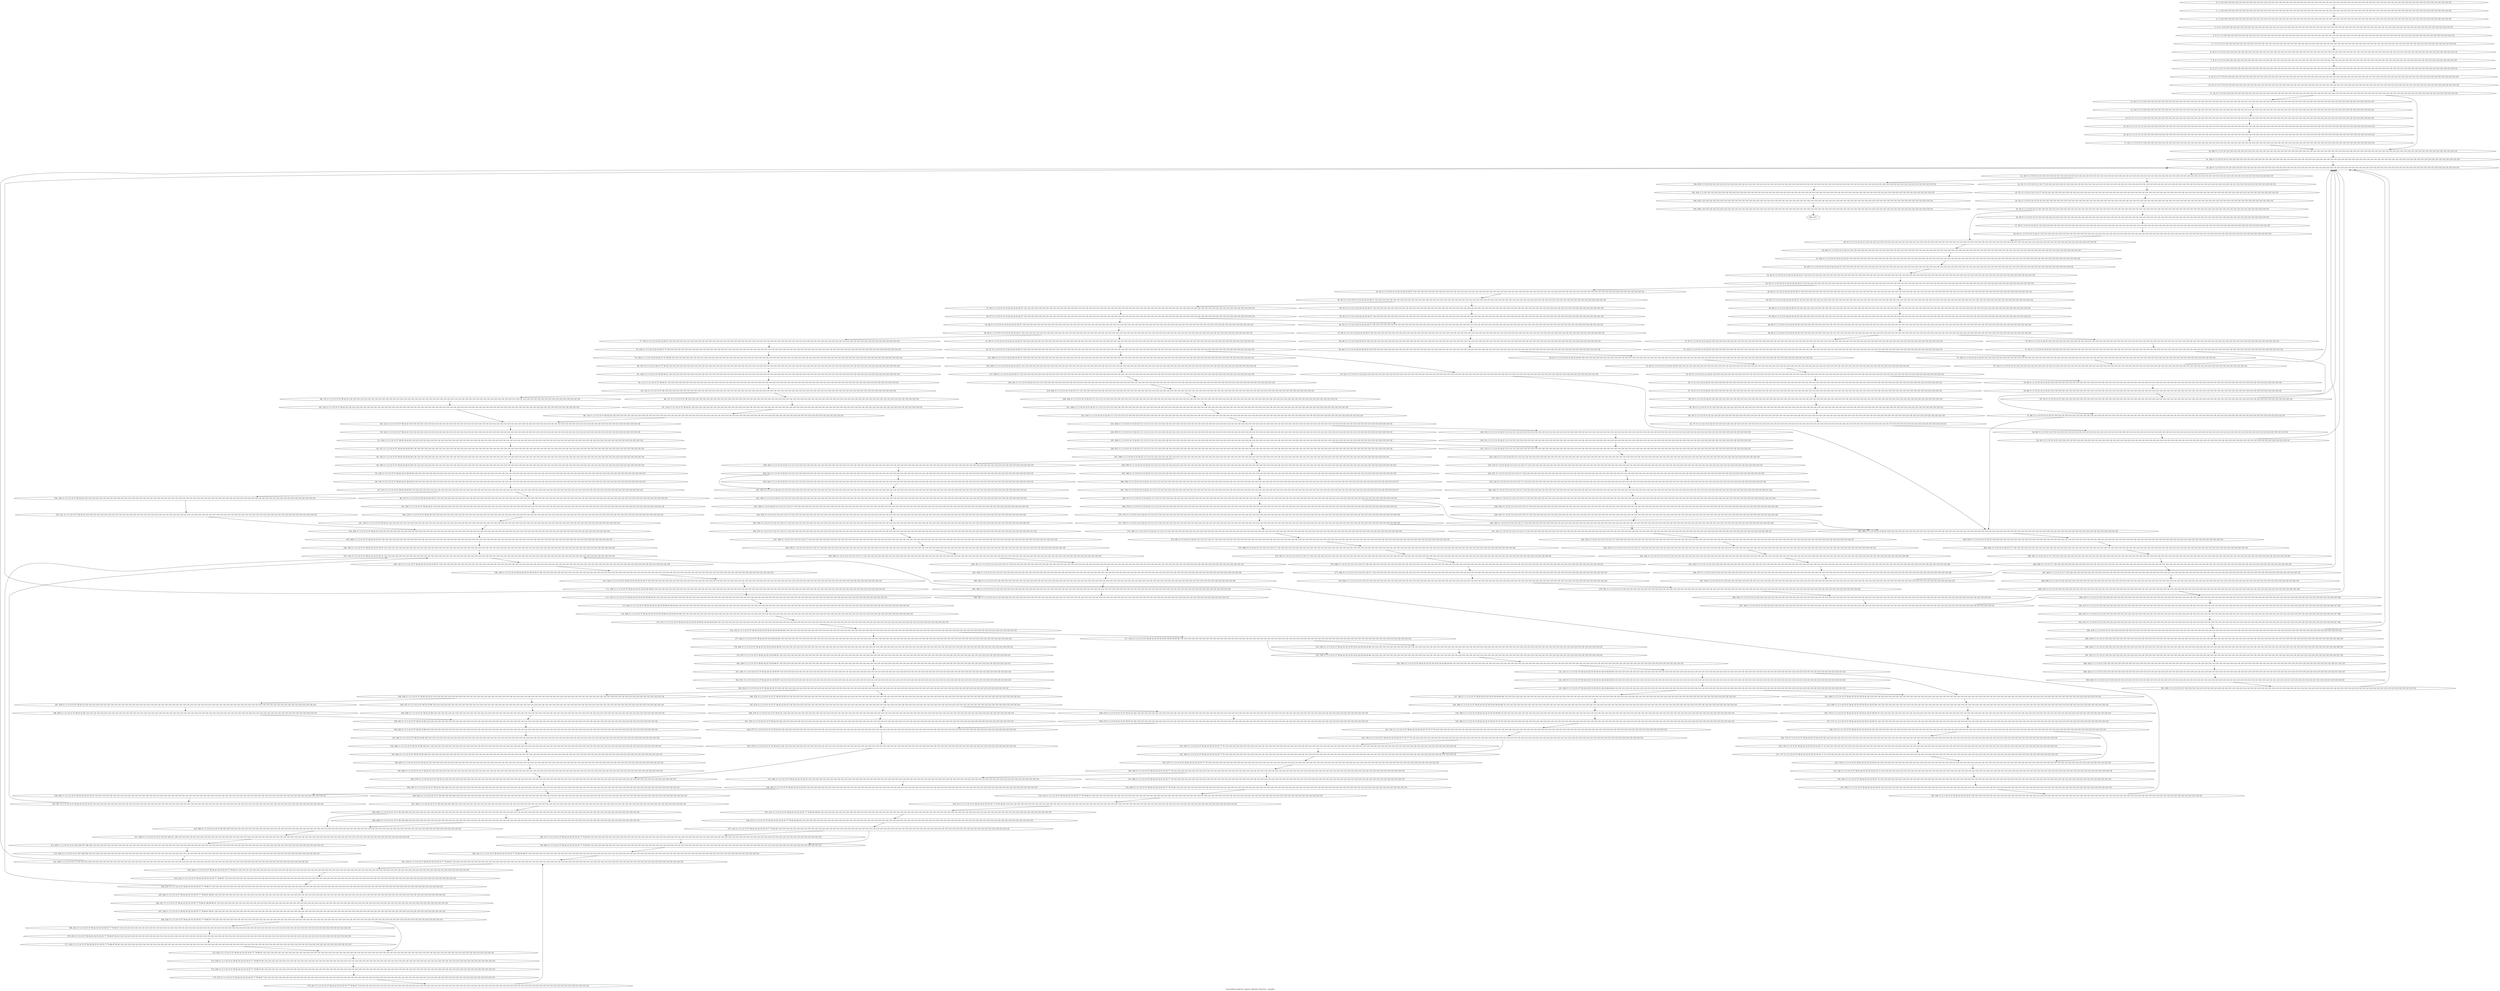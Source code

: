 digraph G {
graph [label="Control-flow-graph for register allocator (function _compile)"]
0[label="0, 0: 118 118 118 118 118 118 118 118 118 118 118 118 118 118 118 118 118 118 118 118 118 118 118 118 118 118 118 118 118 118 118 118 118 118 118 118 118 118 118 118 118 118 118 118 118 118 118 118 118 118 118 118 118 118 118 118 118 118 118 118 118 118 118 118 "];
1[label="1, 1: 118 118 118 118 118 118 118 118 118 118 118 118 118 118 118 118 118 118 118 118 118 118 118 118 118 118 118 118 118 118 118 118 118 118 118 118 118 118 118 118 118 118 118 118 118 118 118 118 118 118 118 118 118 118 118 118 118 118 118 118 118 118 118 118 "];
2[label="2, 3: 118 118 118 118 118 118 118 118 118 118 118 118 118 118 118 118 118 118 118 118 118 118 118 118 118 118 118 118 118 118 118 118 118 118 118 118 118 118 118 118 118 118 118 118 118 118 118 118 118 118 118 118 118 118 118 118 118 118 118 118 118 118 118 118 "];
3[label="3, 4: 0 1 118 118 118 118 118 118 118 118 118 118 118 118 118 118 118 118 118 118 118 118 118 118 118 118 118 118 118 118 118 118 118 118 118 118 118 118 118 118 118 118 118 118 118 118 118 118 118 118 118 118 118 118 118 118 118 118 118 118 118 118 118 118 118 118 "];
4[label="4, 5: 0 1 2 3 118 118 118 118 118 118 118 118 118 118 118 118 118 118 118 118 118 118 118 118 118 118 118 118 118 118 118 118 118 118 118 118 118 118 118 118 118 118 118 118 118 118 118 118 118 118 118 118 118 118 118 118 118 118 118 118 118 118 118 118 118 118 118 118 "];
5[label="5, 7: 0 1 2 3 4 5 118 118 118 118 118 118 118 118 118 118 118 118 118 118 118 118 118 118 118 118 118 118 118 118 118 118 118 118 118 118 118 118 118 118 118 118 118 118 118 118 118 118 118 118 118 118 118 118 118 118 118 118 118 118 118 118 118 118 118 118 118 118 118 118 "];
6[label="6, 10: 0 1 2 3 4 5 6 118 118 118 118 118 118 118 118 118 118 118 118 118 118 118 118 118 118 118 118 118 118 118 118 118 118 118 118 118 118 118 118 118 118 118 118 118 118 118 118 118 118 118 118 118 118 118 118 118 118 118 118 118 118 118 118 118 118 118 118 118 118 118 118 "];
7[label="7, 8: 0 1 2 3 4 5 6 118 118 118 118 118 118 118 118 118 118 118 118 118 118 118 118 118 118 118 118 118 118 118 118 118 118 118 118 118 118 118 118 118 118 118 118 118 118 118 118 118 118 118 118 118 118 118 118 118 118 118 118 118 118 118 118 118 118 118 118 118 118 118 118 "];
8[label="8, 11: 0 1 2 3 6 7 8 118 118 118 118 118 118 118 118 118 118 118 118 118 118 118 118 118 118 118 118 118 118 118 118 118 118 118 118 118 118 118 118 118 118 118 118 118 118 118 118 118 118 118 118 118 118 118 118 118 118 118 118 118 118 118 118 118 118 118 118 118 118 118 118 "];
9[label="9, 12: 0 1 2 3 7 8 9 10 118 118 118 118 118 118 118 118 118 118 118 118 118 118 118 118 118 118 118 118 118 118 118 118 118 118 118 118 118 118 118 118 118 118 118 118 118 118 118 118 118 118 118 118 118 118 118 118 118 118 118 118 118 118 118 118 118 118 118 118 118 118 118 118 "];
10[label="10, 13: 0 1 2 3 7 8 9 10 118 118 118 118 118 118 118 118 118 118 118 118 118 118 118 118 118 118 118 118 118 118 118 118 118 118 118 118 118 118 118 118 118 118 118 118 118 118 118 118 118 118 118 118 118 118 118 118 118 118 118 118 118 118 118 118 118 118 118 118 118 118 118 118 "];
11[label="11, 14: 0 1 2 3 9 10 118 118 118 118 118 118 118 118 118 118 118 118 118 118 118 118 118 118 118 118 118 118 118 118 118 118 118 118 118 118 118 118 118 118 118 118 118 118 118 118 118 118 118 118 118 118 118 118 118 118 118 118 118 118 118 118 118 118 118 118 118 118 118 118 "];
12[label="12, 20: 0 1 2 3 118 118 118 118 118 118 118 118 118 118 118 118 118 118 118 118 118 118 118 118 118 118 118 118 118 118 118 118 118 118 118 118 118 118 118 118 118 118 118 118 118 118 118 118 118 118 118 118 118 118 118 118 118 118 118 118 118 118 118 118 118 118 118 118 "];
13[label="13, 18: 0 1 2 3 118 118 118 118 118 118 118 118 118 118 118 118 118 118 118 118 118 118 118 118 118 118 118 118 118 118 118 118 118 118 118 118 118 118 118 118 118 118 118 118 118 118 118 118 118 118 118 118 118 118 118 118 118 118 118 118 118 118 118 118 118 118 118 118 "];
14[label="14, 21: 0 1 2 3 11 12 118 118 118 118 118 118 118 118 118 118 118 118 118 118 118 118 118 118 118 118 118 118 118 118 118 118 118 118 118 118 118 118 118 118 118 118 118 118 118 118 118 118 118 118 118 118 118 118 118 118 118 118 118 118 118 118 118 118 118 118 118 118 118 118 "];
15[label="15, 24: 0 1 2 3 11 12 13 118 118 118 118 118 118 118 118 118 118 118 118 118 118 118 118 118 118 118 118 118 118 118 118 118 118 118 118 118 118 118 118 118 118 118 118 118 118 118 118 118 118 118 118 118 118 118 118 118 118 118 118 118 118 118 118 118 118 118 118 118 118 118 118 "];
16[label="16, 22: 0 1 2 3 11 12 13 118 118 118 118 118 118 118 118 118 118 118 118 118 118 118 118 118 118 118 118 118 118 118 118 118 118 118 118 118 118 118 118 118 118 118 118 118 118 118 118 118 118 118 118 118 118 118 118 118 118 118 118 118 118 118 118 118 118 118 118 118 118 118 118 "];
17[label="17, 25: 0 1 2 3 9 10 13 118 118 118 118 118 118 118 118 118 118 118 118 118 118 118 118 118 118 118 118 118 118 118 118 118 118 118 118 118 118 118 118 118 118 118 118 118 118 118 118 118 118 118 118 118 118 118 118 118 118 118 118 118 118 118 118 118 118 118 118 118 118 118 118 "];
18[label="18, 438: 0 1 2 3 9 10 118 118 118 118 118 118 118 118 118 118 118 118 118 118 118 118 118 118 118 118 118 118 118 118 118 118 118 118 118 118 118 118 118 118 118 118 118 118 118 118 118 118 118 118 118 118 118 118 118 118 118 118 118 118 118 118 118 118 118 118 118 118 118 118 "];
19[label="19, 320: 0 1 2 3 9 10 14 15 118 118 118 118 118 118 118 118 118 118 118 118 118 118 118 118 118 118 118 118 118 118 118 118 118 118 118 118 118 118 118 118 118 118 118 118 118 118 118 118 118 118 118 118 118 118 118 118 118 118 118 118 118 118 118 118 118 118 118 118 118 118 118 118 "];
20[label="20, 28: 0 1 2 3 9 10 14 15 118 118 118 118 118 118 118 118 118 118 118 118 118 118 118 118 118 118 118 118 118 118 118 118 118 118 118 118 118 118 118 118 118 118 118 118 118 118 118 118 118 118 118 118 118 118 118 118 118 118 118 118 118 118 118 118 118 118 118 118 118 118 118 118 "];
21[label="21, 29: 0 1 2 3 9 10 14 15 118 118 118 118 118 118 118 118 118 118 118 118 118 118 118 118 118 118 118 118 118 118 118 118 118 118 118 118 118 118 118 118 118 118 118 118 118 118 118 118 118 118 118 118 118 118 118 118 118 118 118 118 118 118 118 118 118 118 118 118 118 118 118 118 "];
22[label="22, 32: 0 1 2 3 9 10 14 15 16 17 118 118 118 118 118 118 118 118 118 118 118 118 118 118 118 118 118 118 118 118 118 118 118 118 118 118 118 118 118 118 118 118 118 118 118 118 118 118 118 118 118 118 118 118 118 118 118 118 118 118 118 118 118 118 118 118 118 118 118 118 118 118 118 118 "];
23[label="23, 33: 0 1 2 3 9 10 14 15 16 17 18 19 118 118 118 118 118 118 118 118 118 118 118 118 118 118 118 118 118 118 118 118 118 118 118 118 118 118 118 118 118 118 118 118 118 118 118 118 118 118 118 118 118 118 118 118 118 118 118 118 118 118 118 118 118 118 118 118 118 118 118 118 118 118 118 118 "];
24[label="24, 34: 0 1 2 3 9 10 14 15 18 19 118 118 118 118 118 118 118 118 118 118 118 118 118 118 118 118 118 118 118 118 118 118 118 118 118 118 118 118 118 118 118 118 118 118 118 118 118 118 118 118 118 118 118 118 118 118 118 118 118 118 118 118 118 118 118 118 118 118 118 118 118 118 118 118 "];
25[label="25, 35: 0 1 2 3 9 10 14 15 118 118 118 118 118 118 118 118 118 118 118 118 118 118 118 118 118 118 118 118 118 118 118 118 118 118 118 118 118 118 118 118 118 118 118 118 118 118 118 118 118 118 118 118 118 118 118 118 118 118 118 118 118 118 118 118 118 118 118 118 118 118 118 118 "];
26[label="26, 38: 0 1 2 3 9 10 14 15 118 118 118 118 118 118 118 118 118 118 118 118 118 118 118 118 118 118 118 118 118 118 118 118 118 118 118 118 118 118 118 118 118 118 118 118 118 118 118 118 118 118 118 118 118 118 118 118 118 118 118 118 118 118 118 118 118 118 118 118 118 118 118 118 "];
27[label="27, 39: 0 1 9 10 14 15 20 21 118 118 118 118 118 118 118 118 118 118 118 118 118 118 118 118 118 118 118 118 118 118 118 118 118 118 118 118 118 118 118 118 118 118 118 118 118 118 118 118 118 118 118 118 118 118 118 118 118 118 118 118 118 118 118 118 118 118 118 118 118 118 118 118 "];
28[label="28, 40: 0 1 2 3 9 10 14 15 20 21 118 118 118 118 118 118 118 118 118 118 118 118 118 118 118 118 118 118 118 118 118 118 118 118 118 118 118 118 118 118 118 118 118 118 118 118 118 118 118 118 118 118 118 118 118 118 118 118 118 118 118 118 118 118 118 118 118 118 118 118 118 118 118 118 "];
29[label="29, 41: 0 1 2 3 9 10 14 15 118 118 118 118 118 118 118 118 118 118 118 118 118 118 118 118 118 118 118 118 118 118 118 118 118 118 118 118 118 118 118 118 118 118 118 118 118 118 118 118 118 118 118 118 118 118 118 118 118 118 118 118 118 118 118 118 118 118 118 118 118 118 118 118 "];
30[label="30, 442: 0 1 2 3 9 10 14 15 22 23 118 118 118 118 118 118 118 118 118 118 118 118 118 118 118 118 118 118 118 118 118 118 118 118 118 118 118 118 118 118 118 118 118 118 118 118 118 118 118 118 118 118 118 118 118 118 118 118 118 118 118 118 118 118 118 118 118 118 118 118 118 118 118 118 "];
31[label="31, 445: 0 1 2 3 9 10 14 15 22 23 24 25 118 118 118 118 118 118 118 118 118 118 118 118 118 118 118 118 118 118 118 118 118 118 118 118 118 118 118 118 118 118 118 118 118 118 118 118 118 118 118 118 118 118 118 118 118 118 118 118 118 118 118 118 118 118 118 118 118 118 118 118 118 118 118 118 "];
32[label="32, 447: 0 1 2 3 9 10 14 15 22 23 24 25 26 27 118 118 118 118 118 118 118 118 118 118 118 118 118 118 118 118 118 118 118 118 118 118 118 118 118 118 118 118 118 118 118 118 118 118 118 118 118 118 118 118 118 118 118 118 118 118 118 118 118 118 118 118 118 118 118 118 118 118 118 118 118 118 118 118 "];
33[label="33, 42: 0 1 2 3 9 10 14 15 22 23 24 25 26 27 118 118 118 118 118 118 118 118 118 118 118 118 118 118 118 118 118 118 118 118 118 118 118 118 118 118 118 118 118 118 118 118 118 118 118 118 118 118 118 118 118 118 118 118 118 118 118 118 118 118 118 118 118 118 118 118 118 118 118 118 118 118 118 118 "];
34[label="34, 43: 0 1 2 3 9 10 14 15 22 23 24 25 26 27 118 118 118 118 118 118 118 118 118 118 118 118 118 118 118 118 118 118 118 118 118 118 118 118 118 118 118 118 118 118 118 118 118 118 118 118 118 118 118 118 118 118 118 118 118 118 118 118 118 118 118 118 118 118 118 118 118 118 118 118 118 118 118 118 "];
35[label="35, 44: 0 1 2 3 9 10 14 15 22 23 24 25 26 27 118 118 118 118 118 118 118 118 118 118 118 118 118 118 118 118 118 118 118 118 118 118 118 118 118 118 118 118 118 118 118 118 118 118 118 118 118 118 118 118 118 118 118 118 118 118 118 118 118 118 118 118 118 118 118 118 118 118 118 118 118 118 118 118 "];
36[label="36, 45: 0 1 2 3 9 10 14 15 22 23 24 25 26 27 118 118 118 118 118 118 118 118 118 118 118 118 118 118 118 118 118 118 118 118 118 118 118 118 118 118 118 118 118 118 118 118 118 118 118 118 118 118 118 118 118 118 118 118 118 118 118 118 118 118 118 118 118 118 118 118 118 118 118 118 118 118 118 118 "];
37[label="37, 46: 0 1 2 3 9 10 14 15 22 23 24 25 26 27 118 118 118 118 118 118 118 118 118 118 118 118 118 118 118 118 118 118 118 118 118 118 118 118 118 118 118 118 118 118 118 118 118 118 118 118 118 118 118 118 118 118 118 118 118 118 118 118 118 118 118 118 118 118 118 118 118 118 118 118 118 118 118 118 "];
38[label="38, 47: 0 1 2 3 9 10 14 15 22 23 24 25 26 27 118 118 118 118 118 118 118 118 118 118 118 118 118 118 118 118 118 118 118 118 118 118 118 118 118 118 118 118 118 118 118 118 118 118 118 118 118 118 118 118 118 118 118 118 118 118 118 118 118 118 118 118 118 118 118 118 118 118 118 118 118 118 118 118 "];
39[label="39, 48: 0 1 2 3 9 10 14 15 22 23 24 25 26 27 118 118 118 118 118 118 118 118 118 118 118 118 118 118 118 118 118 118 118 118 118 118 118 118 118 118 118 118 118 118 118 118 118 118 118 118 118 118 118 118 118 118 118 118 118 118 118 118 118 118 118 118 118 118 118 118 118 118 118 118 118 118 118 118 "];
40[label="40, 49: 0 1 2 3 9 10 14 15 22 23 24 25 26 27 118 118 118 118 118 118 118 118 118 118 118 118 118 118 118 118 118 118 118 118 118 118 118 118 118 118 118 118 118 118 118 118 118 118 118 118 118 118 118 118 118 118 118 118 118 118 118 118 118 118 118 118 118 118 118 118 118 118 118 118 118 118 118 118 "];
41[label="41, 50: 0 1 2 3 9 10 14 15 22 23 24 25 26 27 118 118 118 118 118 118 118 118 118 118 118 118 118 118 118 118 118 118 118 118 118 118 118 118 118 118 118 118 118 118 118 118 118 118 118 118 118 118 118 118 118 118 118 118 118 118 118 118 118 118 118 118 118 118 118 118 118 118 118 118 118 118 118 118 "];
42[label="42, 51: 0 1 2 3 9 10 14 15 22 23 24 25 26 27 118 118 118 118 118 118 118 118 118 118 118 118 118 118 118 118 118 118 118 118 118 118 118 118 118 118 118 118 118 118 118 118 118 118 118 118 118 118 118 118 118 118 118 118 118 118 118 118 118 118 118 118 118 118 118 118 118 118 118 118 118 118 118 118 "];
43[label="43, 52: 0 1 2 3 9 10 14 15 24 25 118 118 118 118 118 118 118 118 118 118 118 118 118 118 118 118 118 118 118 118 118 118 118 118 118 118 118 118 118 118 118 118 118 118 118 118 118 118 118 118 118 118 118 118 118 118 118 118 118 118 118 118 118 118 118 118 118 118 118 118 118 118 118 118 "];
44[label="44, 53: 0 1 2 3 14 15 22 23 24 25 26 27 118 118 118 118 118 118 118 118 118 118 118 118 118 118 118 118 118 118 118 118 118 118 118 118 118 118 118 118 118 118 118 118 118 118 118 118 118 118 118 118 118 118 118 118 118 118 118 118 118 118 118 118 118 118 118 118 118 118 118 118 118 118 118 118 "];
45[label="45, 54: 0 1 2 3 14 15 22 23 24 25 26 27 118 118 118 118 118 118 118 118 118 118 118 118 118 118 118 118 118 118 118 118 118 118 118 118 118 118 118 118 118 118 118 118 118 118 118 118 118 118 118 118 118 118 118 118 118 118 118 118 118 118 118 118 118 118 118 118 118 118 118 118 118 118 118 118 "];
46[label="46, 55: 0 1 2 3 14 15 22 23 24 25 26 27 118 118 118 118 118 118 118 118 118 118 118 118 118 118 118 118 118 118 118 118 118 118 118 118 118 118 118 118 118 118 118 118 118 118 118 118 118 118 118 118 118 118 118 118 118 118 118 118 118 118 118 118 118 118 118 118 118 118 118 118 118 118 118 118 "];
47[label="47, 59: 0 1 2 3 14 15 22 23 24 25 26 27 28 118 118 118 118 118 118 118 118 118 118 118 118 118 118 118 118 118 118 118 118 118 118 118 118 118 118 118 118 118 118 118 118 118 118 118 118 118 118 118 118 118 118 118 118 118 118 118 118 118 118 118 118 118 118 118 118 118 118 118 118 118 118 118 118 "];
48[label="48, 58: 0 1 2 3 14 15 24 25 26 27 28 118 118 118 118 118 118 118 118 118 118 118 118 118 118 118 118 118 118 118 118 118 118 118 118 118 118 118 118 118 118 118 118 118 118 118 118 118 118 118 118 118 118 118 118 118 118 118 118 118 118 118 118 118 118 118 118 118 118 118 118 118 118 118 118 "];
49[label="49, 60: 0 1 2 3 14 15 24 25 28 29 30 118 118 118 118 118 118 118 118 118 118 118 118 118 118 118 118 118 118 118 118 118 118 118 118 118 118 118 118 118 118 118 118 118 118 118 118 118 118 118 118 118 118 118 118 118 118 118 118 118 118 118 118 118 118 118 118 118 118 118 118 118 118 118 118 "];
50[label="50, 61: 0 1 2 3 9 10 14 15 24 25 29 30 118 118 118 118 118 118 118 118 118 118 118 118 118 118 118 118 118 118 118 118 118 118 118 118 118 118 118 118 118 118 118 118 118 118 118 118 118 118 118 118 118 118 118 118 118 118 118 118 118 118 118 118 118 118 118 118 118 118 118 118 118 118 118 118 "];
51[label="51, 62: 0 1 2 3 9 10 14 15 24 25 29 30 118 118 118 118 118 118 118 118 118 118 118 118 118 118 118 118 118 118 118 118 118 118 118 118 118 118 118 118 118 118 118 118 118 118 118 118 118 118 118 118 118 118 118 118 118 118 118 118 118 118 118 118 118 118 118 118 118 118 118 118 118 118 118 118 "];
52[label="52, 63: 0 1 2 3 9 10 14 15 24 25 118 118 118 118 118 118 118 118 118 118 118 118 118 118 118 118 118 118 118 118 118 118 118 118 118 118 118 118 118 118 118 118 118 118 118 118 118 118 118 118 118 118 118 118 118 118 118 118 118 118 118 118 118 118 118 118 118 118 118 118 118 118 118 118 "];
53[label="53, 69: 0 1 2 3 9 10 14 15 24 25 118 118 118 118 118 118 118 118 118 118 118 118 118 118 118 118 118 118 118 118 118 118 118 118 118 118 118 118 118 118 118 118 118 118 118 118 118 118 118 118 118 118 118 118 118 118 118 118 118 118 118 118 118 118 118 118 118 118 118 118 118 118 118 118 "];
54[label="54, 68: 0 1 2 3 9 10 14 15 24 25 118 118 118 118 118 118 118 118 118 118 118 118 118 118 118 118 118 118 118 118 118 118 118 118 118 118 118 118 118 118 118 118 118 118 118 118 118 118 118 118 118 118 118 118 118 118 118 118 118 118 118 118 118 118 118 118 118 118 118 118 118 118 118 118 "];
55[label="55, 70: 0 1 2 3 9 10 14 15 118 118 118 118 118 118 118 118 118 118 118 118 118 118 118 118 118 118 118 118 118 118 118 118 118 118 118 118 118 118 118 118 118 118 118 118 118 118 118 118 118 118 118 118 118 118 118 118 118 118 118 118 118 118 118 118 118 118 118 118 118 118 118 118 "];
56[label="56, 71: 0 1 2 3 14 15 24 25 118 118 118 118 118 118 118 118 118 118 118 118 118 118 118 118 118 118 118 118 118 118 118 118 118 118 118 118 118 118 118 118 118 118 118 118 118 118 118 118 118 118 118 118 118 118 118 118 118 118 118 118 118 118 118 118 118 118 118 118 118 118 118 118 "];
57[label="57, 75: 0 1 2 3 14 15 24 25 118 118 118 118 118 118 118 118 118 118 118 118 118 118 118 118 118 118 118 118 118 118 118 118 118 118 118 118 118 118 118 118 118 118 118 118 118 118 118 118 118 118 118 118 118 118 118 118 118 118 118 118 118 118 118 118 118 118 118 118 118 118 118 118 "];
58[label="58, 74: 0 1 2 3 14 15 24 25 118 118 118 118 118 118 118 118 118 118 118 118 118 118 118 118 118 118 118 118 118 118 118 118 118 118 118 118 118 118 118 118 118 118 118 118 118 118 118 118 118 118 118 118 118 118 118 118 118 118 118 118 118 118 118 118 118 118 118 118 118 118 118 118 "];
59[label="59, 76: 0 1 2 3 14 15 31 32 118 118 118 118 118 118 118 118 118 118 118 118 118 118 118 118 118 118 118 118 118 118 118 118 118 118 118 118 118 118 118 118 118 118 118 118 118 118 118 118 118 118 118 118 118 118 118 118 118 118 118 118 118 118 118 118 118 118 118 118 118 118 118 118 "];
60[label="60, 79: 0 1 2 3 14 15 31 32 33 118 118 118 118 118 118 118 118 118 118 118 118 118 118 118 118 118 118 118 118 118 118 118 118 118 118 118 118 118 118 118 118 118 118 118 118 118 118 118 118 118 118 118 118 118 118 118 118 118 118 118 118 118 118 118 118 118 118 118 118 118 118 118 118 "];
61[label="61, 77: 0 1 2 3 14 15 31 32 33 118 118 118 118 118 118 118 118 118 118 118 118 118 118 118 118 118 118 118 118 118 118 118 118 118 118 118 118 118 118 118 118 118 118 118 118 118 118 118 118 118 118 118 118 118 118 118 118 118 118 118 118 118 118 118 118 118 118 118 118 118 118 118 118 "];
62[label="62, 80: 0 1 2 3 9 10 14 15 33 118 118 118 118 118 118 118 118 118 118 118 118 118 118 118 118 118 118 118 118 118 118 118 118 118 118 118 118 118 118 118 118 118 118 118 118 118 118 118 118 118 118 118 118 118 118 118 118 118 118 118 118 118 118 118 118 118 118 118 118 118 118 118 118 "];
63[label="63, 82: 0 1 2 3 9 10 14 15 118 118 118 118 118 118 118 118 118 118 118 118 118 118 118 118 118 118 118 118 118 118 118 118 118 118 118 118 118 118 118 118 118 118 118 118 118 118 118 118 118 118 118 118 118 118 118 118 118 118 118 118 118 118 118 118 118 118 118 118 118 118 118 118 "];
64[label="64, 83: 0 1 2 3 14 15 22 23 24 25 26 27 118 118 118 118 118 118 118 118 118 118 118 118 118 118 118 118 118 118 118 118 118 118 118 118 118 118 118 118 118 118 118 118 118 118 118 118 118 118 118 118 118 118 118 118 118 118 118 118 118 118 118 118 118 118 118 118 118 118 118 118 118 118 118 118 "];
65[label="65, 87: 0 1 2 3 14 15 22 23 24 25 26 27 34 118 118 118 118 118 118 118 118 118 118 118 118 118 118 118 118 118 118 118 118 118 118 118 118 118 118 118 118 118 118 118 118 118 118 118 118 118 118 118 118 118 118 118 118 118 118 118 118 118 118 118 118 118 118 118 118 118 118 118 118 118 118 118 118 "];
66[label="66, 86: 0 1 2 3 14 15 24 25 26 27 34 118 118 118 118 118 118 118 118 118 118 118 118 118 118 118 118 118 118 118 118 118 118 118 118 118 118 118 118 118 118 118 118 118 118 118 118 118 118 118 118 118 118 118 118 118 118 118 118 118 118 118 118 118 118 118 118 118 118 118 118 118 118 118 118 "];
67[label="67, 88: 0 1 2 3 14 15 24 25 34 35 36 118 118 118 118 118 118 118 118 118 118 118 118 118 118 118 118 118 118 118 118 118 118 118 118 118 118 118 118 118 118 118 118 118 118 118 118 118 118 118 118 118 118 118 118 118 118 118 118 118 118 118 118 118 118 118 118 118 118 118 118 118 118 118 118 "];
68[label="68, 89: 0 1 2 3 9 10 14 15 24 25 35 36 118 118 118 118 118 118 118 118 118 118 118 118 118 118 118 118 118 118 118 118 118 118 118 118 118 118 118 118 118 118 118 118 118 118 118 118 118 118 118 118 118 118 118 118 118 118 118 118 118 118 118 118 118 118 118 118 118 118 118 118 118 118 118 118 "];
69[label="69, 90: 0 1 2 3 9 10 14 15 24 25 35 36 118 118 118 118 118 118 118 118 118 118 118 118 118 118 118 118 118 118 118 118 118 118 118 118 118 118 118 118 118 118 118 118 118 118 118 118 118 118 118 118 118 118 118 118 118 118 118 118 118 118 118 118 118 118 118 118 118 118 118 118 118 118 118 118 "];
70[label="70, 93: 0 1 2 3 14 15 24 25 118 118 118 118 118 118 118 118 118 118 118 118 118 118 118 118 118 118 118 118 118 118 118 118 118 118 118 118 118 118 118 118 118 118 118 118 118 118 118 118 118 118 118 118 118 118 118 118 118 118 118 118 118 118 118 118 118 118 118 118 118 118 118 118 "];
71[label="71, 95: 0 1 2 3 9 10 14 15 24 25 118 118 118 118 118 118 118 118 118 118 118 118 118 118 118 118 118 118 118 118 118 118 118 118 118 118 118 118 118 118 118 118 118 118 118 118 118 118 118 118 118 118 118 118 118 118 118 118 118 118 118 118 118 118 118 118 118 118 118 118 118 118 118 118 "];
72[label="72, 96: 0 1 2 3 9 10 14 15 24 25 118 118 118 118 118 118 118 118 118 118 118 118 118 118 118 118 118 118 118 118 118 118 118 118 118 118 118 118 118 118 118 118 118 118 118 118 118 118 118 118 118 118 118 118 118 118 118 118 118 118 118 118 118 118 118 118 118 118 118 118 118 118 118 118 "];
73[label="73, 97: 0 1 2 3 9 10 14 15 24 25 118 118 118 118 118 118 118 118 118 118 118 118 118 118 118 118 118 118 118 118 118 118 118 118 118 118 118 118 118 118 118 118 118 118 118 118 118 118 118 118 118 118 118 118 118 118 118 118 118 118 118 118 118 118 118 118 118 118 118 118 118 118 118 118 "];
74[label="74, 101: 0 1 2 3 9 10 14 15 24 25 118 118 118 118 118 118 118 118 118 118 118 118 118 118 118 118 118 118 118 118 118 118 118 118 118 118 118 118 118 118 118 118 118 118 118 118 118 118 118 118 118 118 118 118 118 118 118 118 118 118 118 118 118 118 118 118 118 118 118 118 118 118 118 118 "];
75[label="75, 100: 0 1 2 3 9 10 14 15 24 25 118 118 118 118 118 118 118 118 118 118 118 118 118 118 118 118 118 118 118 118 118 118 118 118 118 118 118 118 118 118 118 118 118 118 118 118 118 118 118 118 118 118 118 118 118 118 118 118 118 118 118 118 118 118 118 118 118 118 118 118 118 118 118 118 "];
76[label="76, 102: 0 1 2 3 9 10 14 15 118 118 118 118 118 118 118 118 118 118 118 118 118 118 118 118 118 118 118 118 118 118 118 118 118 118 118 118 118 118 118 118 118 118 118 118 118 118 118 118 118 118 118 118 118 118 118 118 118 118 118 118 118 118 118 118 118 118 118 118 118 118 118 118 "];
77[label="77, 103: 0 1 2 3 14 15 22 23 26 27 118 118 118 118 118 118 118 118 118 118 118 118 118 118 118 118 118 118 118 118 118 118 118 118 118 118 118 118 118 118 118 118 118 118 118 118 118 118 118 118 118 118 118 118 118 118 118 118 118 118 118 118 118 118 118 118 118 118 118 118 118 118 118 118 "];
78[label="78, 104: 0 1 2 3 14 15 22 23 26 27 37 38 118 118 118 118 118 118 118 118 118 118 118 118 118 118 118 118 118 118 118 118 118 118 118 118 118 118 118 118 118 118 118 118 118 118 118 118 118 118 118 118 118 118 118 118 118 118 118 118 118 118 118 118 118 118 118 118 118 118 118 118 118 118 118 118 "];
79[label="79, 108: 0 1 2 3 14 15 22 23 26 27 37 38 39 118 118 118 118 118 118 118 118 118 118 118 118 118 118 118 118 118 118 118 118 118 118 118 118 118 118 118 118 118 118 118 118 118 118 118 118 118 118 118 118 118 118 118 118 118 118 118 118 118 118 118 118 118 118 118 118 118 118 118 118 118 118 118 118 "];
80[label="80, 107: 0 1 2 3 14 15 26 27 37 38 39 118 118 118 118 118 118 118 118 118 118 118 118 118 118 118 118 118 118 118 118 118 118 118 118 118 118 118 118 118 118 118 118 118 118 118 118 118 118 118 118 118 118 118 118 118 118 118 118 118 118 118 118 118 118 118 118 118 118 118 118 118 118 118 118 "];
81[label="81, 109: 0 1 2 3 14 15 37 38 39 40 41 118 118 118 118 118 118 118 118 118 118 118 118 118 118 118 118 118 118 118 118 118 118 118 118 118 118 118 118 118 118 118 118 118 118 118 118 118 118 118 118 118 118 118 118 118 118 118 118 118 118 118 118 118 118 118 118 118 118 118 118 118 118 118 118 "];
82[label="82, 111: 0 1 2 3 14 15 37 38 40 41 118 118 118 118 118 118 118 118 118 118 118 118 118 118 118 118 118 118 118 118 118 118 118 118 118 118 118 118 118 118 118 118 118 118 118 118 118 118 118 118 118 118 118 118 118 118 118 118 118 118 118 118 118 118 118 118 118 118 118 118 118 118 118 118 "];
83[label="83, 112: 0 1 2 3 14 15 37 38 118 118 118 118 118 118 118 118 118 118 118 118 118 118 118 118 118 118 118 118 118 118 118 118 118 118 118 118 118 118 118 118 118 118 118 118 118 118 118 118 118 118 118 118 118 118 118 118 118 118 118 118 118 118 118 118 118 118 118 118 118 118 118 118 "];
84[label="84, 115: 0 1 2 3 14 15 37 38 42 43 118 118 118 118 118 118 118 118 118 118 118 118 118 118 118 118 118 118 118 118 118 118 118 118 118 118 118 118 118 118 118 118 118 118 118 118 118 118 118 118 118 118 118 118 118 118 118 118 118 118 118 118 118 118 118 118 118 118 118 118 118 118 118 118 "];
85[label="85, 116: 0 1 2 3 14 15 37 38 42 43 118 118 118 118 118 118 118 118 118 118 118 118 118 118 118 118 118 118 118 118 118 118 118 118 118 118 118 118 118 118 118 118 118 118 118 118 118 118 118 118 118 118 118 118 118 118 118 118 118 118 118 118 118 118 118 118 118 118 118 118 118 118 118 118 "];
86[label="86, 117: 0 1 2 3 14 15 37 38 118 118 118 118 118 118 118 118 118 118 118 118 118 118 118 118 118 118 118 118 118 118 118 118 118 118 118 118 118 118 118 118 118 118 118 118 118 118 118 118 118 118 118 118 118 118 118 118 118 118 118 118 118 118 118 118 118 118 118 118 118 118 118 118 "];
87[label="87, 118: 0 1 2 3 14 15 37 38 42 43 118 118 118 118 118 118 118 118 118 118 118 118 118 118 118 118 118 118 118 118 118 118 118 118 118 118 118 118 118 118 118 118 118 118 118 118 118 118 118 118 118 118 118 118 118 118 118 118 118 118 118 118 118 118 118 118 118 118 118 118 118 118 118 118 "];
88[label="88, 119: 0 1 2 3 14 15 37 38 42 43 118 118 118 118 118 118 118 118 118 118 118 118 118 118 118 118 118 118 118 118 118 118 118 118 118 118 118 118 118 118 118 118 118 118 118 118 118 118 118 118 118 118 118 118 118 118 118 118 118 118 118 118 118 118 118 118 118 118 118 118 118 118 118 118 "];
89[label="89, 121: 0 1 2 3 14 15 37 38 42 43 118 118 118 118 118 118 118 118 118 118 118 118 118 118 118 118 118 118 118 118 118 118 118 118 118 118 118 118 118 118 118 118 118 118 118 118 118 118 118 118 118 118 118 118 118 118 118 118 118 118 118 118 118 118 118 118 118 118 118 118 118 118 118 118 "];
90[label="90, 122: 0 1 2 3 14 15 37 38 42 43 118 118 118 118 118 118 118 118 118 118 118 118 118 118 118 118 118 118 118 118 118 118 118 118 118 118 118 118 118 118 118 118 118 118 118 118 118 118 118 118 118 118 118 118 118 118 118 118 118 118 118 118 118 118 118 118 118 118 118 118 118 118 118 118 "];
91[label="91, 124: 0 1 2 3 14 15 37 38 42 43 44 45 118 118 118 118 118 118 118 118 118 118 118 118 118 118 118 118 118 118 118 118 118 118 118 118 118 118 118 118 118 118 118 118 118 118 118 118 118 118 118 118 118 118 118 118 118 118 118 118 118 118 118 118 118 118 118 118 118 118 118 118 118 118 118 118 "];
92[label="92, 127: 0 1 2 3 14 15 37 38 42 43 44 45 46 118 118 118 118 118 118 118 118 118 118 118 118 118 118 118 118 118 118 118 118 118 118 118 118 118 118 118 118 118 118 118 118 118 118 118 118 118 118 118 118 118 118 118 118 118 118 118 118 118 118 118 118 118 118 118 118 118 118 118 118 118 118 118 118 "];
93[label="93, 125: 0 1 2 3 14 15 37 38 42 43 44 45 46 118 118 118 118 118 118 118 118 118 118 118 118 118 118 118 118 118 118 118 118 118 118 118 118 118 118 118 118 118 118 118 118 118 118 118 118 118 118 118 118 118 118 118 118 118 118 118 118 118 118 118 118 118 118 118 118 118 118 118 118 118 118 118 118 "];
94[label="94, 128: 0 1 2 3 14 15 37 38 42 43 46 47 48 118 118 118 118 118 118 118 118 118 118 118 118 118 118 118 118 118 118 118 118 118 118 118 118 118 118 118 118 118 118 118 118 118 118 118 118 118 118 118 118 118 118 118 118 118 118 118 118 118 118 118 118 118 118 118 118 118 118 118 118 118 118 118 118 "];
95[label="95, 129: 0 1 2 3 14 15 37 38 42 43 47 48 49 50 118 118 118 118 118 118 118 118 118 118 118 118 118 118 118 118 118 118 118 118 118 118 118 118 118 118 118 118 118 118 118 118 118 118 118 118 118 118 118 118 118 118 118 118 118 118 118 118 118 118 118 118 118 118 118 118 118 118 118 118 118 118 118 118 "];
96[label="96, 130: 0 1 2 3 14 15 37 38 42 43 47 48 49 50 118 118 118 118 118 118 118 118 118 118 118 118 118 118 118 118 118 118 118 118 118 118 118 118 118 118 118 118 118 118 118 118 118 118 118 118 118 118 118 118 118 118 118 118 118 118 118 118 118 118 118 118 118 118 118 118 118 118 118 118 118 118 118 118 "];
97[label="97, 131: 0 1 2 3 14 15 37 38 42 43 49 50 118 118 118 118 118 118 118 118 118 118 118 118 118 118 118 118 118 118 118 118 118 118 118 118 118 118 118 118 118 118 118 118 118 118 118 118 118 118 118 118 118 118 118 118 118 118 118 118 118 118 118 118 118 118 118 118 118 118 118 118 118 118 118 118 "];
98[label="98, 137: 0 1 2 3 14 15 37 38 42 43 49 50 51 118 118 118 118 118 118 118 118 118 118 118 118 118 118 118 118 118 118 118 118 118 118 118 118 118 118 118 118 118 118 118 118 118 118 118 118 118 118 118 118 118 118 118 118 118 118 118 118 118 118 118 118 118 118 118 118 118 118 118 118 118 118 118 118 "];
99[label="99, 138: 0 1 2 3 14 15 37 38 42 43 51 118 118 118 118 118 118 118 118 118 118 118 118 118 118 118 118 118 118 118 118 118 118 118 118 118 118 118 118 118 118 118 118 118 118 118 118 118 118 118 118 118 118 118 118 118 118 118 118 118 118 118 118 118 118 118 118 118 118 118 118 118 118 118 118 "];
100[label="100, 135: 0 1 2 3 14 15 37 38 42 43 118 118 118 118 118 118 118 118 118 118 118 118 118 118 118 118 118 118 118 118 118 118 118 118 118 118 118 118 118 118 118 118 118 118 118 118 118 118 118 118 118 118 118 118 118 118 118 118 118 118 118 118 118 118 118 118 118 118 118 118 118 118 118 118 "];
101[label="101, 139: 0 1 2 3 14 15 37 38 42 43 118 118 118 118 118 118 118 118 118 118 118 118 118 118 118 118 118 118 118 118 118 118 118 118 118 118 118 118 118 118 118 118 118 118 118 118 118 118 118 118 118 118 118 118 118 118 118 118 118 118 118 118 118 118 118 118 118 118 118 118 118 118 118 118 "];
102[label="102, 140: 0 1 2 3 14 15 37 38 42 43 118 118 118 118 118 118 118 118 118 118 118 118 118 118 118 118 118 118 118 118 118 118 118 118 118 118 118 118 118 118 118 118 118 118 118 118 118 118 118 118 118 118 118 118 118 118 118 118 118 118 118 118 118 118 118 118 118 118 118 118 118 118 118 118 "];
103[label="103, 141: 0 1 2 3 14 15 37 38 42 43 118 118 118 118 118 118 118 118 118 118 118 118 118 118 118 118 118 118 118 118 118 118 118 118 118 118 118 118 118 118 118 118 118 118 118 118 118 118 118 118 118 118 118 118 118 118 118 118 118 118 118 118 118 118 118 118 118 118 118 118 118 118 118 118 "];
104[label="104, 439: 0 1 2 3 14 15 37 38 42 43 118 118 118 118 118 118 118 118 118 118 118 118 118 118 118 118 118 118 118 118 118 118 118 118 118 118 118 118 118 118 118 118 118 118 118 118 118 118 118 118 118 118 118 118 118 118 118 118 118 118 118 118 118 118 118 118 118 118 118 118 118 118 118 118 "];
105[label="105, 446: 0 1 2 3 14 15 37 38 42 43 52 53 118 118 118 118 118 118 118 118 118 118 118 118 118 118 118 118 118 118 118 118 118 118 118 118 118 118 118 118 118 118 118 118 118 118 118 118 118 118 118 118 118 118 118 118 118 118 118 118 118 118 118 118 118 118 118 118 118 118 118 118 118 118 118 118 "];
106[label="106, 164: 0 1 2 3 14 15 37 38 42 43 52 53 54 55 118 118 118 118 118 118 118 118 118 118 118 118 118 118 118 118 118 118 118 118 118 118 118 118 118 118 118 118 118 118 118 118 118 118 118 118 118 118 118 118 118 118 118 118 118 118 118 118 118 118 118 118 118 118 118 118 118 118 118 118 118 118 118 118 "];
107[label="107, 144: 0 1 2 3 14 15 37 38 42 43 52 53 54 55 118 118 118 118 118 118 118 118 118 118 118 118 118 118 118 118 118 118 118 118 118 118 118 118 118 118 118 118 118 118 118 118 118 118 118 118 118 118 118 118 118 118 118 118 118 118 118 118 118 118 118 118 118 118 118 118 118 118 118 118 118 118 118 118 "];
108[label="108, 145: 0 1 2 3 14 15 37 38 42 43 52 53 54 55 56 57 118 118 118 118 118 118 118 118 118 118 118 118 118 118 118 118 118 118 118 118 118 118 118 118 118 118 118 118 118 118 118 118 118 118 118 118 118 118 118 118 118 118 118 118 118 118 118 118 118 118 118 118 118 118 118 118 118 118 118 118 118 118 118 118 "];
109[label="109, 148: 0 1 2 3 14 15 37 38 42 43 52 53 54 55 56 57 58 118 118 118 118 118 118 118 118 118 118 118 118 118 118 118 118 118 118 118 118 118 118 118 118 118 118 118 118 118 118 118 118 118 118 118 118 118 118 118 118 118 118 118 118 118 118 118 118 118 118 118 118 118 118 118 118 118 118 118 118 118 118 118 118 "];
110[label="110, 146: 0 1 2 3 14 15 37 38 42 43 52 53 54 55 56 57 58 118 118 118 118 118 118 118 118 118 118 118 118 118 118 118 118 118 118 118 118 118 118 118 118 118 118 118 118 118 118 118 118 118 118 118 118 118 118 118 118 118 118 118 118 118 118 118 118 118 118 118 118 118 118 118 118 118 118 118 118 118 118 118 118 "];
111[label="111, 149: 0 1 2 3 14 15 37 38 42 43 52 53 54 55 58 59 60 118 118 118 118 118 118 118 118 118 118 118 118 118 118 118 118 118 118 118 118 118 118 118 118 118 118 118 118 118 118 118 118 118 118 118 118 118 118 118 118 118 118 118 118 118 118 118 118 118 118 118 118 118 118 118 118 118 118 118 118 118 118 118 118 "];
112[label="112, 150: 0 1 2 3 14 15 37 38 42 43 52 53 54 55 59 60 61 62 118 118 118 118 118 118 118 118 118 118 118 118 118 118 118 118 118 118 118 118 118 118 118 118 118 118 118 118 118 118 118 118 118 118 118 118 118 118 118 118 118 118 118 118 118 118 118 118 118 118 118 118 118 118 118 118 118 118 118 118 118 118 118 118 "];
113[label="113, 443: 0 1 2 3 14 15 37 38 42 43 52 53 54 55 59 60 61 62 63 64 118 118 118 118 118 118 118 118 118 118 118 118 118 118 118 118 118 118 118 118 118 118 118 118 118 118 118 118 118 118 118 118 118 118 118 118 118 118 118 118 118 118 118 118 118 118 118 118 118 118 118 118 118 118 118 118 118 118 118 118 118 118 118 118 "];
114[label="114, 449: 0 1 2 3 14 15 37 38 42 43 52 53 54 55 59 60 61 62 63 64 65 66 118 118 118 118 118 118 118 118 118 118 118 118 118 118 118 118 118 118 118 118 118 118 118 118 118 118 118 118 118 118 118 118 118 118 118 118 118 118 118 118 118 118 118 118 118 118 118 118 118 118 118 118 118 118 118 118 118 118 118 118 118 118 118 118 "];
115[label="115, 151: 0 1 2 3 14 15 37 38 42 43 52 53 54 55 59 60 61 62 63 64 65 66 118 118 118 118 118 118 118 118 118 118 118 118 118 118 118 118 118 118 118 118 118 118 118 118 118 118 118 118 118 118 118 118 118 118 118 118 118 118 118 118 118 118 118 118 118 118 118 118 118 118 118 118 118 118 118 118 118 118 118 118 118 118 118 118 "];
116[label="116, 152: 0 1 2 3 14 15 37 38 42 43 52 53 54 55 61 62 63 64 65 66 118 118 118 118 118 118 118 118 118 118 118 118 118 118 118 118 118 118 118 118 118 118 118 118 118 118 118 118 118 118 118 118 118 118 118 118 118 118 118 118 118 118 118 118 118 118 118 118 118 118 118 118 118 118 118 118 118 118 118 118 118 118 118 118 "];
117[label="117, 155: 0 1 2 3 14 15 37 38 42 43 52 53 54 55 61 62 63 64 65 66 118 118 118 118 118 118 118 118 118 118 118 118 118 118 118 118 118 118 118 118 118 118 118 118 118 118 118 118 118 118 118 118 118 118 118 118 118 118 118 118 118 118 118 118 118 118 118 118 118 118 118 118 118 118 118 118 118 118 118 118 118 118 118 118 "];
118[label="118, 158: 0 1 2 3 14 15 37 38 42 43 52 53 54 55 61 62 63 64 65 66 118 118 118 118 118 118 118 118 118 118 118 118 118 118 118 118 118 118 118 118 118 118 118 118 118 118 118 118 118 118 118 118 118 118 118 118 118 118 118 118 118 118 118 118 118 118 118 118 118 118 118 118 118 118 118 118 118 118 118 118 118 118 118 118 "];
119[label="119, 159: 0 1 2 3 14 15 37 38 42 43 52 53 54 55 61 62 63 64 65 66 118 118 118 118 118 118 118 118 118 118 118 118 118 118 118 118 118 118 118 118 118 118 118 118 118 118 118 118 118 118 118 118 118 118 118 118 118 118 118 118 118 118 118 118 118 118 118 118 118 118 118 118 118 118 118 118 118 118 118 118 118 118 118 118 "];
120[label="120, 160: 0 1 2 3 14 15 37 38 42 43 52 53 54 55 61 62 63 64 65 66 118 118 118 118 118 118 118 118 118 118 118 118 118 118 118 118 118 118 118 118 118 118 118 118 118 118 118 118 118 118 118 118 118 118 118 118 118 118 118 118 118 118 118 118 118 118 118 118 118 118 118 118 118 118 118 118 118 118 118 118 118 118 118 118 "];
121[label="121, 161: 0 1 2 3 14 15 37 38 42 43 52 53 54 55 61 62 63 64 65 66 118 118 118 118 118 118 118 118 118 118 118 118 118 118 118 118 118 118 118 118 118 118 118 118 118 118 118 118 118 118 118 118 118 118 118 118 118 118 118 118 118 118 118 118 118 118 118 118 118 118 118 118 118 118 118 118 118 118 118 118 118 118 118 118 "];
122[label="122, 165: 0 1 2 3 14 15 37 38 42 43 52 53 54 55 61 62 63 64 65 66 118 118 118 118 118 118 118 118 118 118 118 118 118 118 118 118 118 118 118 118 118 118 118 118 118 118 118 118 118 118 118 118 118 118 118 118 118 118 118 118 118 118 118 118 118 118 118 118 118 118 118 118 118 118 118 118 118 118 118 118 118 118 118 118 "];
123[label="123, 166: 0 1 2 3 14 15 37 38 42 43 52 53 54 55 61 62 63 64 65 66 118 118 118 118 118 118 118 118 118 118 118 118 118 118 118 118 118 118 118 118 118 118 118 118 118 118 118 118 118 118 118 118 118 118 118 118 118 118 118 118 118 118 118 118 118 118 118 118 118 118 118 118 118 118 118 118 118 118 118 118 118 118 118 118 "];
124[label="124, 168: 0 1 2 3 14 15 37 38 42 43 52 53 54 55 61 62 118 118 118 118 118 118 118 118 118 118 118 118 118 118 118 118 118 118 118 118 118 118 118 118 118 118 118 118 118 118 118 118 118 118 118 118 118 118 118 118 118 118 118 118 118 118 118 118 118 118 118 118 118 118 118 118 118 118 118 118 118 118 118 118 "];
125[label="125, 169: 0 1 2 3 14 15 37 38 42 43 52 53 54 55 61 62 67 68 118 118 118 118 118 118 118 118 118 118 118 118 118 118 118 118 118 118 118 118 118 118 118 118 118 118 118 118 118 118 118 118 118 118 118 118 118 118 118 118 118 118 118 118 118 118 118 118 118 118 118 118 118 118 118 118 118 118 118 118 118 118 118 118 "];
126[label="126, 170: 0 1 2 3 14 15 37 38 42 43 52 53 54 55 61 62 67 68 69 70 118 118 118 118 118 118 118 118 118 118 118 118 118 118 118 118 118 118 118 118 118 118 118 118 118 118 118 118 118 118 118 118 118 118 118 118 118 118 118 118 118 118 118 118 118 118 118 118 118 118 118 118 118 118 118 118 118 118 118 118 118 118 118 118 "];
127[label="127, 171: 0 1 2 3 14 15 37 38 42 43 52 53 54 55 61 62 69 70 118 118 118 118 118 118 118 118 118 118 118 118 118 118 118 118 118 118 118 118 118 118 118 118 118 118 118 118 118 118 118 118 118 118 118 118 118 118 118 118 118 118 118 118 118 118 118 118 118 118 118 118 118 118 118 118 118 118 118 118 118 118 118 118 "];
128[label="128, 172: 0 1 2 3 14 15 37 38 42 43 52 53 54 55 61 62 118 118 118 118 118 118 118 118 118 118 118 118 118 118 118 118 118 118 118 118 118 118 118 118 118 118 118 118 118 118 118 118 118 118 118 118 118 118 118 118 118 118 118 118 118 118 118 118 118 118 118 118 118 118 118 118 118 118 118 118 118 118 118 118 "];
129[label="129, 175: 0 1 2 3 14 15 37 38 42 43 52 53 54 55 61 62 118 118 118 118 118 118 118 118 118 118 118 118 118 118 118 118 118 118 118 118 118 118 118 118 118 118 118 118 118 118 118 118 118 118 118 118 118 118 118 118 118 118 118 118 118 118 118 118 118 118 118 118 118 118 118 118 118 118 118 118 118 118 118 118 "];
130[label="130, 176: 0 1 14 15 37 38 42 43 52 53 54 55 61 62 71 72 118 118 118 118 118 118 118 118 118 118 118 118 118 118 118 118 118 118 118 118 118 118 118 118 118 118 118 118 118 118 118 118 118 118 118 118 118 118 118 118 118 118 118 118 118 118 118 118 118 118 118 118 118 118 118 118 118 118 118 118 118 118 118 118 "];
131[label="131, 177: 0 1 2 3 14 15 37 38 42 43 52 53 54 55 61 62 71 72 118 118 118 118 118 118 118 118 118 118 118 118 118 118 118 118 118 118 118 118 118 118 118 118 118 118 118 118 118 118 118 118 118 118 118 118 118 118 118 118 118 118 118 118 118 118 118 118 118 118 118 118 118 118 118 118 118 118 118 118 118 118 118 118 "];
132[label="132, 178: 0 1 2 3 14 15 37 38 42 43 52 53 54 55 61 62 118 118 118 118 118 118 118 118 118 118 118 118 118 118 118 118 118 118 118 118 118 118 118 118 118 118 118 118 118 118 118 118 118 118 118 118 118 118 118 118 118 118 118 118 118 118 118 118 118 118 118 118 118 118 118 118 118 118 118 118 118 118 118 118 "];
133[label="133, 182: 0 1 2 3 14 15 37 38 42 43 52 53 54 55 61 62 73 118 118 118 118 118 118 118 118 118 118 118 118 118 118 118 118 118 118 118 118 118 118 118 118 118 118 118 118 118 118 118 118 118 118 118 118 118 118 118 118 118 118 118 118 118 118 118 118 118 118 118 118 118 118 118 118 118 118 118 118 118 118 118 118 "];
134[label="134, 183: 0 1 2 3 14 15 37 38 42 43 52 53 54 55 73 118 118 118 118 118 118 118 118 118 118 118 118 118 118 118 118 118 118 118 118 118 118 118 118 118 118 118 118 118 118 118 118 118 118 118 118 118 118 118 118 118 118 118 118 118 118 118 118 118 118 118 118 118 118 118 118 118 118 118 118 118 118 118 118 "];
135[label="135, 180: 0 1 2 3 14 15 37 38 42 43 52 53 54 55 118 118 118 118 118 118 118 118 118 118 118 118 118 118 118 118 118 118 118 118 118 118 118 118 118 118 118 118 118 118 118 118 118 118 118 118 118 118 118 118 118 118 118 118 118 118 118 118 118 118 118 118 118 118 118 118 118 118 118 118 118 118 118 118 "];
136[label="136, 184: 0 1 2 3 14 15 37 38 42 43 52 53 54 55 118 118 118 118 118 118 118 118 118 118 118 118 118 118 118 118 118 118 118 118 118 118 118 118 118 118 118 118 118 118 118 118 118 118 118 118 118 118 118 118 118 118 118 118 118 118 118 118 118 118 118 118 118 118 118 118 118 118 118 118 118 118 118 118 "];
137[label="137, 185: 0 1 2 3 14 15 37 38 42 43 52 53 54 55 63 64 65 66 118 118 118 118 118 118 118 118 118 118 118 118 118 118 118 118 118 118 118 118 118 118 118 118 118 118 118 118 118 118 118 118 118 118 118 118 118 118 118 118 118 118 118 118 118 118 118 118 118 118 118 118 118 118 118 118 118 118 118 118 118 118 118 118 "];
138[label="138, 189: 0 1 2 3 14 15 37 38 42 43 52 53 54 55 63 64 65 66 74 118 118 118 118 118 118 118 118 118 118 118 118 118 118 118 118 118 118 118 118 118 118 118 118 118 118 118 118 118 118 118 118 118 118 118 118 118 118 118 118 118 118 118 118 118 118 118 118 118 118 118 118 118 118 118 118 118 118 118 118 118 118 118 118 "];
139[label="139, 188: 0 1 2 3 14 15 37 38 42 43 52 53 54 55 65 66 74 118 118 118 118 118 118 118 118 118 118 118 118 118 118 118 118 118 118 118 118 118 118 118 118 118 118 118 118 118 118 118 118 118 118 118 118 118 118 118 118 118 118 118 118 118 118 118 118 118 118 118 118 118 118 118 118 118 118 118 118 118 118 118 118 "];
140[label="140, 190: 0 1 2 3 14 15 37 38 42 43 52 53 54 55 74 75 76 118 118 118 118 118 118 118 118 118 118 118 118 118 118 118 118 118 118 118 118 118 118 118 118 118 118 118 118 118 118 118 118 118 118 118 118 118 118 118 118 118 118 118 118 118 118 118 118 118 118 118 118 118 118 118 118 118 118 118 118 118 118 118 118 "];
141[label="141, 191: 0 1 2 3 14 15 37 38 42 43 52 53 54 55 75 76 77 78 118 118 118 118 118 118 118 118 118 118 118 118 118 118 118 118 118 118 118 118 118 118 118 118 118 118 118 118 118 118 118 118 118 118 118 118 118 118 118 118 118 118 118 118 118 118 118 118 118 118 118 118 118 118 118 118 118 118 118 118 118 118 118 118 "];
142[label="142, 192: 0 1 2 3 14 15 37 38 42 43 52 53 54 55 75 76 77 78 118 118 118 118 118 118 118 118 118 118 118 118 118 118 118 118 118 118 118 118 118 118 118 118 118 118 118 118 118 118 118 118 118 118 118 118 118 118 118 118 118 118 118 118 118 118 118 118 118 118 118 118 118 118 118 118 118 118 118 118 118 118 118 118 "];
143[label="143, 195: 0 1 2 3 14 15 37 38 42 43 52 53 54 55 77 78 118 118 118 118 118 118 118 118 118 118 118 118 118 118 118 118 118 118 118 118 118 118 118 118 118 118 118 118 118 118 118 118 118 118 118 118 118 118 118 118 118 118 118 118 118 118 118 118 118 118 118 118 118 118 118 118 118 118 118 118 118 118 118 118 "];
144[label="144, 196: 0 1 2 3 14 15 37 38 42 43 52 53 54 55 77 78 118 118 118 118 118 118 118 118 118 118 118 118 118 118 118 118 118 118 118 118 118 118 118 118 118 118 118 118 118 118 118 118 118 118 118 118 118 118 118 118 118 118 118 118 118 118 118 118 118 118 118 118 118 118 118 118 118 118 118 118 118 118 118 118 "];
145[label="145, 197: 0 1 2 3 14 15 37 38 42 43 52 53 54 55 77 78 118 118 118 118 118 118 118 118 118 118 118 118 118 118 118 118 118 118 118 118 118 118 118 118 118 118 118 118 118 118 118 118 118 118 118 118 118 118 118 118 118 118 118 118 118 118 118 118 118 118 118 118 118 118 118 118 118 118 118 118 118 118 118 118 "];
146[label="146, 198: 0 1 2 3 14 15 37 38 42 43 52 53 54 55 77 78 118 118 118 118 118 118 118 118 118 118 118 118 118 118 118 118 118 118 118 118 118 118 118 118 118 118 118 118 118 118 118 118 118 118 118 118 118 118 118 118 118 118 118 118 118 118 118 118 118 118 118 118 118 118 118 118 118 118 118 118 118 118 118 118 "];
147[label="147, 204: 0 1 2 3 14 15 37 38 42 43 52 53 54 55 118 118 118 118 118 118 118 118 118 118 118 118 118 118 118 118 118 118 118 118 118 118 118 118 118 118 118 118 118 118 118 118 118 118 118 118 118 118 118 118 118 118 118 118 118 118 118 118 118 118 118 118 118 118 118 118 118 118 118 118 118 118 118 118 "];
148[label="148, 202: 0 1 2 3 14 15 37 38 42 43 52 53 54 55 118 118 118 118 118 118 118 118 118 118 118 118 118 118 118 118 118 118 118 118 118 118 118 118 118 118 118 118 118 118 118 118 118 118 118 118 118 118 118 118 118 118 118 118 118 118 118 118 118 118 118 118 118 118 118 118 118 118 118 118 118 118 118 118 "];
149[label="149, 205: 0 1 2 3 14 15 37 38 42 43 52 53 54 55 118 118 118 118 118 118 118 118 118 118 118 118 118 118 118 118 118 118 118 118 118 118 118 118 118 118 118 118 118 118 118 118 118 118 118 118 118 118 118 118 118 118 118 118 118 118 118 118 118 118 118 118 118 118 118 118 118 118 118 118 118 118 118 118 "];
150[label="150, 207: 0 1 2 3 14 15 37 38 42 43 52 53 54 55 118 118 118 118 118 118 118 118 118 118 118 118 118 118 118 118 118 118 118 118 118 118 118 118 118 118 118 118 118 118 118 118 118 118 118 118 118 118 118 118 118 118 118 118 118 118 118 118 118 118 118 118 118 118 118 118 118 118 118 118 118 118 118 118 "];
151[label="151, 208: 0 1 2 3 14 15 37 38 42 43 52 53 54 55 77 78 118 118 118 118 118 118 118 118 118 118 118 118 118 118 118 118 118 118 118 118 118 118 118 118 118 118 118 118 118 118 118 118 118 118 118 118 118 118 118 118 118 118 118 118 118 118 118 118 118 118 118 118 118 118 118 118 118 118 118 118 118 118 118 118 "];
152[label="152, 209: 0 1 2 3 14 15 37 38 42 43 52 53 54 55 77 78 79 80 118 118 118 118 118 118 118 118 118 118 118 118 118 118 118 118 118 118 118 118 118 118 118 118 118 118 118 118 118 118 118 118 118 118 118 118 118 118 118 118 118 118 118 118 118 118 118 118 118 118 118 118 118 118 118 118 118 118 118 118 118 118 118 118 "];
153[label="153, 210: 0 1 2 3 14 15 37 38 42 43 52 53 54 55 77 78 79 80 81 118 118 118 118 118 118 118 118 118 118 118 118 118 118 118 118 118 118 118 118 118 118 118 118 118 118 118 118 118 118 118 118 118 118 118 118 118 118 118 118 118 118 118 118 118 118 118 118 118 118 118 118 118 118 118 118 118 118 118 118 118 118 118 118 "];
154[label="154, 211: 0 1 2 3 14 15 37 38 42 43 52 53 54 55 77 78 81 82 83 118 118 118 118 118 118 118 118 118 118 118 118 118 118 118 118 118 118 118 118 118 118 118 118 118 118 118 118 118 118 118 118 118 118 118 118 118 118 118 118 118 118 118 118 118 118 118 118 118 118 118 118 118 118 118 118 118 118 118 118 118 118 118 118 "];
155[label="155, 212: 0 1 2 3 14 15 37 38 42 43 52 53 54 55 77 78 82 83 84 85 118 118 118 118 118 118 118 118 118 118 118 118 118 118 118 118 118 118 118 118 118 118 118 118 118 118 118 118 118 118 118 118 118 118 118 118 118 118 118 118 118 118 118 118 118 118 118 118 118 118 118 118 118 118 118 118 118 118 118 118 118 118 118 118 "];
156[label="156, 213: 0 1 2 3 14 15 37 38 42 43 52 53 54 55 77 78 82 83 84 85 118 118 118 118 118 118 118 118 118 118 118 118 118 118 118 118 118 118 118 118 118 118 118 118 118 118 118 118 118 118 118 118 118 118 118 118 118 118 118 118 118 118 118 118 118 118 118 118 118 118 118 118 118 118 118 118 118 118 118 118 118 118 118 118 "];
157[label="157, 214: 0 1 2 3 14 15 37 38 42 43 52 53 54 55 77 78 84 85 118 118 118 118 118 118 118 118 118 118 118 118 118 118 118 118 118 118 118 118 118 118 118 118 118 118 118 118 118 118 118 118 118 118 118 118 118 118 118 118 118 118 118 118 118 118 118 118 118 118 118 118 118 118 118 118 118 118 118 118 118 118 118 118 "];
158[label="158, 217: 0 1 2 3 14 15 37 38 42 43 52 53 54 55 77 78 84 85 118 118 118 118 118 118 118 118 118 118 118 118 118 118 118 118 118 118 118 118 118 118 118 118 118 118 118 118 118 118 118 118 118 118 118 118 118 118 118 118 118 118 118 118 118 118 118 118 118 118 118 118 118 118 118 118 118 118 118 118 118 118 118 118 "];
159[label="159, 440: 0 1 2 3 14 15 37 38 42 43 52 53 54 55 77 78 84 85 118 118 118 118 118 118 118 118 118 118 118 118 118 118 118 118 118 118 118 118 118 118 118 118 118 118 118 118 118 118 118 118 118 118 118 118 118 118 118 118 118 118 118 118 118 118 118 118 118 118 118 118 118 118 118 118 118 118 118 118 118 118 118 118 "];
160[label="160, 441: 0 1 2 3 14 15 37 38 42 43 52 53 54 55 77 78 84 85 86 87 118 118 118 118 118 118 118 118 118 118 118 118 118 118 118 118 118 118 118 118 118 118 118 118 118 118 118 118 118 118 118 118 118 118 118 118 118 118 118 118 118 118 118 118 118 118 118 118 118 118 118 118 118 118 118 118 118 118 118 118 118 118 118 118 "];
161[label="161, 219: 0 1 2 3 14 15 37 38 42 43 52 53 54 55 77 78 86 87 118 118 118 118 118 118 118 118 118 118 118 118 118 118 118 118 118 118 118 118 118 118 118 118 118 118 118 118 118 118 118 118 118 118 118 118 118 118 118 118 118 118 118 118 118 118 118 118 118 118 118 118 118 118 118 118 118 118 118 118 118 118 118 118 "];
162[label="162, 220: 0 1 2 3 14 15 37 38 42 43 52 53 54 55 77 78 86 87 118 118 118 118 118 118 118 118 118 118 118 118 118 118 118 118 118 118 118 118 118 118 118 118 118 118 118 118 118 118 118 118 118 118 118 118 118 118 118 118 118 118 118 118 118 118 118 118 118 118 118 118 118 118 118 118 118 118 118 118 118 118 118 118 "];
163[label="163, 222: 0 1 2 3 14 15 37 38 42 43 52 53 54 55 77 78 86 87 118 118 118 118 118 118 118 118 118 118 118 118 118 118 118 118 118 118 118 118 118 118 118 118 118 118 118 118 118 118 118 118 118 118 118 118 118 118 118 118 118 118 118 118 118 118 118 118 118 118 118 118 118 118 118 118 118 118 118 118 118 118 118 118 "];
164[label="164, 223: 0 1 2 3 14 15 37 38 42 43 52 53 54 55 77 78 86 87 118 118 118 118 118 118 118 118 118 118 118 118 118 118 118 118 118 118 118 118 118 118 118 118 118 118 118 118 118 118 118 118 118 118 118 118 118 118 118 118 118 118 118 118 118 118 118 118 118 118 118 118 118 118 118 118 118 118 118 118 118 118 118 118 "];
165[label="165, 226: 0 1 2 3 14 15 37 38 42 43 52 53 54 55 77 78 86 87 88 89 118 118 118 118 118 118 118 118 118 118 118 118 118 118 118 118 118 118 118 118 118 118 118 118 118 118 118 118 118 118 118 118 118 118 118 118 118 118 118 118 118 118 118 118 118 118 118 118 118 118 118 118 118 118 118 118 118 118 118 118 118 118 118 118 "];
166[label="166, 227: 0 1 2 3 14 15 37 38 42 43 52 53 54 55 77 78 86 87 88 89 90 91 118 118 118 118 118 118 118 118 118 118 118 118 118 118 118 118 118 118 118 118 118 118 118 118 118 118 118 118 118 118 118 118 118 118 118 118 118 118 118 118 118 118 118 118 118 118 118 118 118 118 118 118 118 118 118 118 118 118 118 118 118 118 118 118 "];
167[label="167, 228: 0 1 2 3 14 15 37 38 42 43 52 53 54 55 77 78 86 87 90 91 118 118 118 118 118 118 118 118 118 118 118 118 118 118 118 118 118 118 118 118 118 118 118 118 118 118 118 118 118 118 118 118 118 118 118 118 118 118 118 118 118 118 118 118 118 118 118 118 118 118 118 118 118 118 118 118 118 118 118 118 118 118 118 118 "];
168[label="168, 229: 0 1 2 3 14 15 37 38 42 43 52 53 54 55 77 78 86 87 118 118 118 118 118 118 118 118 118 118 118 118 118 118 118 118 118 118 118 118 118 118 118 118 118 118 118 118 118 118 118 118 118 118 118 118 118 118 118 118 118 118 118 118 118 118 118 118 118 118 118 118 118 118 118 118 118 118 118 118 118 118 118 118 "];
169[label="169, 232: 0 1 2 3 14 15 37 38 42 43 52 53 54 55 77 78 86 87 118 118 118 118 118 118 118 118 118 118 118 118 118 118 118 118 118 118 118 118 118 118 118 118 118 118 118 118 118 118 118 118 118 118 118 118 118 118 118 118 118 118 118 118 118 118 118 118 118 118 118 118 118 118 118 118 118 118 118 118 118 118 118 118 "];
170[label="170, 233: 0 1 14 15 37 38 42 43 52 53 54 55 77 78 86 87 92 93 118 118 118 118 118 118 118 118 118 118 118 118 118 118 118 118 118 118 118 118 118 118 118 118 118 118 118 118 118 118 118 118 118 118 118 118 118 118 118 118 118 118 118 118 118 118 118 118 118 118 118 118 118 118 118 118 118 118 118 118 118 118 118 118 "];
171[label="171, 234: 0 1 2 3 14 15 37 38 42 43 52 53 54 55 77 78 86 87 92 93 118 118 118 118 118 118 118 118 118 118 118 118 118 118 118 118 118 118 118 118 118 118 118 118 118 118 118 118 118 118 118 118 118 118 118 118 118 118 118 118 118 118 118 118 118 118 118 118 118 118 118 118 118 118 118 118 118 118 118 118 118 118 118 118 "];
172[label="172, 235: 0 1 2 3 14 15 37 38 42 43 52 53 54 55 77 78 86 87 118 118 118 118 118 118 118 118 118 118 118 118 118 118 118 118 118 118 118 118 118 118 118 118 118 118 118 118 118 118 118 118 118 118 118 118 118 118 118 118 118 118 118 118 118 118 118 118 118 118 118 118 118 118 118 118 118 118 118 118 118 118 118 118 "];
173[label="173, 239: 0 1 2 3 14 15 37 38 42 43 52 53 54 55 77 78 86 87 94 118 118 118 118 118 118 118 118 118 118 118 118 118 118 118 118 118 118 118 118 118 118 118 118 118 118 118 118 118 118 118 118 118 118 118 118 118 118 118 118 118 118 118 118 118 118 118 118 118 118 118 118 118 118 118 118 118 118 118 118 118 118 118 118 "];
174[label="174, 240: 0 1 2 3 14 15 37 38 42 43 52 53 54 55 77 78 86 87 94 118 118 118 118 118 118 118 118 118 118 118 118 118 118 118 118 118 118 118 118 118 118 118 118 118 118 118 118 118 118 118 118 118 118 118 118 118 118 118 118 118 118 118 118 118 118 118 118 118 118 118 118 118 118 118 118 118 118 118 118 118 118 118 118 "];
175[label="175, 237: 0 1 2 3 14 15 37 38 42 43 52 53 54 55 77 78 86 87 118 118 118 118 118 118 118 118 118 118 118 118 118 118 118 118 118 118 118 118 118 118 118 118 118 118 118 118 118 118 118 118 118 118 118 118 118 118 118 118 118 118 118 118 118 118 118 118 118 118 118 118 118 118 118 118 118 118 118 118 118 118 118 118 "];
176[label="176, 241: 0 1 2 3 14 15 37 38 42 43 52 53 54 55 77 78 86 87 118 118 118 118 118 118 118 118 118 118 118 118 118 118 118 118 118 118 118 118 118 118 118 118 118 118 118 118 118 118 118 118 118 118 118 118 118 118 118 118 118 118 118 118 118 118 118 118 118 118 118 118 118 118 118 118 118 118 118 118 118 118 118 118 "];
177[label="177, 244: 0 1 2 3 14 15 37 38 42 43 52 53 63 64 65 66 118 118 118 118 118 118 118 118 118 118 118 118 118 118 118 118 118 118 118 118 118 118 118 118 118 118 118 118 118 118 118 118 118 118 118 118 118 118 118 118 118 118 118 118 118 118 118 118 118 118 118 118 118 118 118 118 118 118 118 118 118 118 118 118 "];
178[label="178, 248: 0 1 2 3 14 15 37 38 42 43 52 53 63 64 65 66 95 118 118 118 118 118 118 118 118 118 118 118 118 118 118 118 118 118 118 118 118 118 118 118 118 118 118 118 118 118 118 118 118 118 118 118 118 118 118 118 118 118 118 118 118 118 118 118 118 118 118 118 118 118 118 118 118 118 118 118 118 118 118 118 118 "];
179[label="179, 247: 0 1 2 3 14 15 37 38 42 43 52 53 65 66 95 118 118 118 118 118 118 118 118 118 118 118 118 118 118 118 118 118 118 118 118 118 118 118 118 118 118 118 118 118 118 118 118 118 118 118 118 118 118 118 118 118 118 118 118 118 118 118 118 118 118 118 118 118 118 118 118 118 118 118 118 118 118 118 118 "];
180[label="180, 249: 0 1 2 3 14 15 37 38 42 43 52 53 95 96 97 118 118 118 118 118 118 118 118 118 118 118 118 118 118 118 118 118 118 118 118 118 118 118 118 118 118 118 118 118 118 118 118 118 118 118 118 118 118 118 118 118 118 118 118 118 118 118 118 118 118 118 118 118 118 118 118 118 118 118 118 118 118 118 118 "];
181[label="181, 250: 0 1 2 3 9 10 14 15 37 38 42 43 52 53 96 97 118 118 118 118 118 118 118 118 118 118 118 118 118 118 118 118 118 118 118 118 118 118 118 118 118 118 118 118 118 118 118 118 118 118 118 118 118 118 118 118 118 118 118 118 118 118 118 118 118 118 118 118 118 118 118 118 118 118 118 118 118 118 118 118 "];
182[label="182, 251: 0 1 2 3 9 10 14 15 37 38 42 43 52 53 96 97 118 118 118 118 118 118 118 118 118 118 118 118 118 118 118 118 118 118 118 118 118 118 118 118 118 118 118 118 118 118 118 118 118 118 118 118 118 118 118 118 118 118 118 118 118 118 118 118 118 118 118 118 118 118 118 118 118 118 118 118 118 118 118 118 "];
183[label="183, 252: 0 1 2 3 9 10 14 15 37 38 42 43 52 53 118 118 118 118 118 118 118 118 118 118 118 118 118 118 118 118 118 118 118 118 118 118 118 118 118 118 118 118 118 118 118 118 118 118 118 118 118 118 118 118 118 118 118 118 118 118 118 118 118 118 118 118 118 118 118 118 118 118 118 118 118 118 118 118 "];
184[label="184, 256: 0 1 2 3 14 15 37 38 42 43 52 53 118 118 118 118 118 118 118 118 118 118 118 118 118 118 118 118 118 118 118 118 118 118 118 118 118 118 118 118 118 118 118 118 118 118 118 118 118 118 118 118 118 118 118 118 118 118 118 118 118 118 118 118 118 118 118 118 118 118 118 118 118 118 118 118 "];
185[label="185, 257: 0 1 2 3 14 15 37 38 52 53 98 118 118 118 118 118 118 118 118 118 118 118 118 118 118 118 118 118 118 118 118 118 118 118 118 118 118 118 118 118 118 118 118 118 118 118 118 118 118 118 118 118 118 118 118 118 118 118 118 118 118 118 118 118 118 118 118 118 118 118 118 118 118 118 118 "];
186[label="186, 258: 0 1 2 3 14 15 37 38 52 53 98 118 118 118 118 118 118 118 118 118 118 118 118 118 118 118 118 118 118 118 118 118 118 118 118 118 118 118 118 118 118 118 118 118 118 118 118 118 118 118 118 118 118 118 118 118 118 118 118 118 118 118 118 118 118 118 118 118 118 118 118 118 118 118 118 "];
187[label="187, 259: 0 1 2 3 14 15 37 38 52 53 118 118 118 118 118 118 118 118 118 118 118 118 118 118 118 118 118 118 118 118 118 118 118 118 118 118 118 118 118 118 118 118 118 118 118 118 118 118 118 118 118 118 118 118 118 118 118 118 118 118 118 118 118 118 118 118 118 118 118 118 118 118 118 118 "];
188[label="188, 260: 0 1 2 3 14 15 37 38 52 53 98 118 118 118 118 118 118 118 118 118 118 118 118 118 118 118 118 118 118 118 118 118 118 118 118 118 118 118 118 118 118 118 118 118 118 118 118 118 118 118 118 118 118 118 118 118 118 118 118 118 118 118 118 118 118 118 118 118 118 118 118 118 118 118 118 "];
189[label="189, 261: 0 1 2 3 14 15 37 38 52 53 98 118 118 118 118 118 118 118 118 118 118 118 118 118 118 118 118 118 118 118 118 118 118 118 118 118 118 118 118 118 118 118 118 118 118 118 118 118 118 118 118 118 118 118 118 118 118 118 118 118 118 118 118 118 118 118 118 118 118 118 118 118 118 118 118 "];
190[label="190, 262: 0 1 2 3 14 15 37 38 52 53 98 118 118 118 118 118 118 118 118 118 118 118 118 118 118 118 118 118 118 118 118 118 118 118 118 118 118 118 118 118 118 118 118 118 118 118 118 118 118 118 118 118 118 118 118 118 118 118 118 118 118 118 118 118 118 118 118 118 118 118 118 118 118 118 118 "];
191[label="191, 263: 0 1 2 3 14 15 37 38 52 53 99 100 118 118 118 118 118 118 118 118 118 118 118 118 118 118 118 118 118 118 118 118 118 118 118 118 118 118 118 118 118 118 118 118 118 118 118 118 118 118 118 118 118 118 118 118 118 118 118 118 118 118 118 118 118 118 118 118 118 118 118 118 118 118 118 118 "];
192[label="192, 266: 0 1 2 3 14 15 37 38 52 53 99 100 101 118 118 118 118 118 118 118 118 118 118 118 118 118 118 118 118 118 118 118 118 118 118 118 118 118 118 118 118 118 118 118 118 118 118 118 118 118 118 118 118 118 118 118 118 118 118 118 118 118 118 118 118 118 118 118 118 118 118 118 118 118 118 118 118 "];
193[label="193, 264: 0 1 2 3 14 15 37 38 52 53 99 100 101 118 118 118 118 118 118 118 118 118 118 118 118 118 118 118 118 118 118 118 118 118 118 118 118 118 118 118 118 118 118 118 118 118 118 118 118 118 118 118 118 118 118 118 118 118 118 118 118 118 118 118 118 118 118 118 118 118 118 118 118 118 118 118 118 "];
194[label="194, 267: 0 1 2 3 9 10 14 15 37 38 52 53 101 118 118 118 118 118 118 118 118 118 118 118 118 118 118 118 118 118 118 118 118 118 118 118 118 118 118 118 118 118 118 118 118 118 118 118 118 118 118 118 118 118 118 118 118 118 118 118 118 118 118 118 118 118 118 118 118 118 118 118 118 118 118 118 118 "];
195[label="195, 269: 0 1 2 3 9 10 14 15 37 38 52 53 118 118 118 118 118 118 118 118 118 118 118 118 118 118 118 118 118 118 118 118 118 118 118 118 118 118 118 118 118 118 118 118 118 118 118 118 118 118 118 118 118 118 118 118 118 118 118 118 118 118 118 118 118 118 118 118 118 118 118 118 118 118 118 118 "];
196[label="196, 270: 0 1 2 3 9 10 14 15 37 38 42 43 52 53 118 118 118 118 118 118 118 118 118 118 118 118 118 118 118 118 118 118 118 118 118 118 118 118 118 118 118 118 118 118 118 118 118 118 118 118 118 118 118 118 118 118 118 118 118 118 118 118 118 118 118 118 118 118 118 118 118 118 118 118 118 118 118 118 "];
197[label="197, 272: 0 1 2 3 9 10 14 15 37 38 42 43 52 53 118 118 118 118 118 118 118 118 118 118 118 118 118 118 118 118 118 118 118 118 118 118 118 118 118 118 118 118 118 118 118 118 118 118 118 118 118 118 118 118 118 118 118 118 118 118 118 118 118 118 118 118 118 118 118 118 118 118 118 118 118 118 118 118 "];
198[label="198, 273: 0 1 2 3 9 10 14 15 37 38 52 53 102 118 118 118 118 118 118 118 118 118 118 118 118 118 118 118 118 118 118 118 118 118 118 118 118 118 118 118 118 118 118 118 118 118 118 118 118 118 118 118 118 118 118 118 118 118 118 118 118 118 118 118 118 118 118 118 118 118 118 118 118 118 118 118 118 "];
199[label="199, 274: 0 1 2 3 9 10 14 15 37 38 52 53 102 118 118 118 118 118 118 118 118 118 118 118 118 118 118 118 118 118 118 118 118 118 118 118 118 118 118 118 118 118 118 118 118 118 118 118 118 118 118 118 118 118 118 118 118 118 118 118 118 118 118 118 118 118 118 118 118 118 118 118 118 118 118 118 118 "];
200[label="200, 275: 0 1 2 3 9 10 14 15 37 38 52 53 118 118 118 118 118 118 118 118 118 118 118 118 118 118 118 118 118 118 118 118 118 118 118 118 118 118 118 118 118 118 118 118 118 118 118 118 118 118 118 118 118 118 118 118 118 118 118 118 118 118 118 118 118 118 118 118 118 118 118 118 118 118 118 118 "];
201[label="201, 276: 0 1 2 3 9 10 14 15 37 38 52 53 102 118 118 118 118 118 118 118 118 118 118 118 118 118 118 118 118 118 118 118 118 118 118 118 118 118 118 118 118 118 118 118 118 118 118 118 118 118 118 118 118 118 118 118 118 118 118 118 118 118 118 118 118 118 118 118 118 118 118 118 118 118 118 118 118 "];
202[label="202, 277: 0 1 2 3 9 10 14 15 37 38 52 53 102 118 118 118 118 118 118 118 118 118 118 118 118 118 118 118 118 118 118 118 118 118 118 118 118 118 118 118 118 118 118 118 118 118 118 118 118 118 118 118 118 118 118 118 118 118 118 118 118 118 118 118 118 118 118 118 118 118 118 118 118 118 118 118 118 "];
203[label="203, 278: 0 1 2 3 9 10 14 15 37 38 52 53 102 118 118 118 118 118 118 118 118 118 118 118 118 118 118 118 118 118 118 118 118 118 118 118 118 118 118 118 118 118 118 118 118 118 118 118 118 118 118 118 118 118 118 118 118 118 118 118 118 118 118 118 118 118 118 118 118 118 118 118 118 118 118 118 118 "];
204[label="204, 279: 0 1 2 3 9 10 14 15 37 38 52 53 118 118 118 118 118 118 118 118 118 118 118 118 118 118 118 118 118 118 118 118 118 118 118 118 118 118 118 118 118 118 118 118 118 118 118 118 118 118 118 118 118 118 118 118 118 118 118 118 118 118 118 118 118 118 118 118 118 118 118 118 118 118 118 118 "];
205[label="205, 281: 0 1 2 3 9 10 14 15 37 38 52 53 103 104 118 118 118 118 118 118 118 118 118 118 118 118 118 118 118 118 118 118 118 118 118 118 118 118 118 118 118 118 118 118 118 118 118 118 118 118 118 118 118 118 118 118 118 118 118 118 118 118 118 118 118 118 118 118 118 118 118 118 118 118 118 118 118 118 "];
206[label="206, 283: 0 1 2 3 9 10 14 15 37 38 103 104 105 106 118 118 118 118 118 118 118 118 118 118 118 118 118 118 118 118 118 118 118 118 118 118 118 118 118 118 118 118 118 118 118 118 118 118 118 118 118 118 118 118 118 118 118 118 118 118 118 118 118 118 118 118 118 118 118 118 118 118 118 118 118 118 118 118 "];
207[label="207, 284: 0 1 2 3 9 10 14 15 37 38 103 104 105 106 118 118 118 118 118 118 118 118 118 118 118 118 118 118 118 118 118 118 118 118 118 118 118 118 118 118 118 118 118 118 118 118 118 118 118 118 118 118 118 118 118 118 118 118 118 118 118 118 118 118 118 118 118 118 118 118 118 118 118 118 118 118 118 118 "];
208[label="208, 285: 0 1 2 3 9 10 14 15 37 38 105 106 118 118 118 118 118 118 118 118 118 118 118 118 118 118 118 118 118 118 118 118 118 118 118 118 118 118 118 118 118 118 118 118 118 118 118 118 118 118 118 118 118 118 118 118 118 118 118 118 118 118 118 118 118 118 118 118 118 118 118 118 118 118 118 118 "];
209[label="209, 288: 0 1 2 3 9 10 14 15 37 38 105 106 118 118 118 118 118 118 118 118 118 118 118 118 118 118 118 118 118 118 118 118 118 118 118 118 118 118 118 118 118 118 118 118 118 118 118 118 118 118 118 118 118 118 118 118 118 118 118 118 118 118 118 118 118 118 118 118 118 118 118 118 118 118 118 118 "];
210[label="210, 289: 0 1 2 3 9 10 14 15 37 38 105 106 118 118 118 118 118 118 118 118 118 118 118 118 118 118 118 118 118 118 118 118 118 118 118 118 118 118 118 118 118 118 118 118 118 118 118 118 118 118 118 118 118 118 118 118 118 118 118 118 118 118 118 118 118 118 118 118 118 118 118 118 118 118 118 118 "];
211[label="211, 290: 0 1 2 3 9 10 14 15 37 38 105 106 107 108 118 118 118 118 118 118 118 118 118 118 118 118 118 118 118 118 118 118 118 118 118 118 118 118 118 118 118 118 118 118 118 118 118 118 118 118 118 118 118 118 118 118 118 118 118 118 118 118 118 118 118 118 118 118 118 118 118 118 118 118 118 118 118 118 "];
212[label="212, 293: 0 1 2 3 9 10 14 15 105 106 107 108 109 118 118 118 118 118 118 118 118 118 118 118 118 118 118 118 118 118 118 118 118 118 118 118 118 118 118 118 118 118 118 118 118 118 118 118 118 118 118 118 118 118 118 118 118 118 118 118 118 118 118 118 118 118 118 118 118 118 118 118 118 118 118 118 118 "];
213[label="213, 294: 0 1 2 3 9 10 14 15 107 108 109 118 118 118 118 118 118 118 118 118 118 118 118 118 118 118 118 118 118 118 118 118 118 118 118 118 118 118 118 118 118 118 118 118 118 118 118 118 118 118 118 118 118 118 118 118 118 118 118 118 118 118 118 118 118 118 118 118 118 118 118 118 118 118 118 "];
214[label="214, 295: 0 1 2 3 9 10 14 15 118 118 118 118 118 118 118 118 118 118 118 118 118 118 118 118 118 118 118 118 118 118 118 118 118 118 118 118 118 118 118 118 118 118 118 118 118 118 118 118 118 118 118 118 118 118 118 118 118 118 118 118 118 118 118 118 118 118 118 118 118 118 118 118 "];
215[label="215, 296: 0 1 2 3 14 15 22 23 24 25 26 27 118 118 118 118 118 118 118 118 118 118 118 118 118 118 118 118 118 118 118 118 118 118 118 118 118 118 118 118 118 118 118 118 118 118 118 118 118 118 118 118 118 118 118 118 118 118 118 118 118 118 118 118 118 118 118 118 118 118 118 118 118 118 118 118 "];
216[label="216, 300: 0 1 2 3 14 15 22 23 24 25 26 27 110 118 118 118 118 118 118 118 118 118 118 118 118 118 118 118 118 118 118 118 118 118 118 118 118 118 118 118 118 118 118 118 118 118 118 118 118 118 118 118 118 118 118 118 118 118 118 118 118 118 118 118 118 118 118 118 118 118 118 118 118 118 118 118 118 "];
217[label="217, 299: 0 1 2 3 14 15 24 25 26 27 110 118 118 118 118 118 118 118 118 118 118 118 118 118 118 118 118 118 118 118 118 118 118 118 118 118 118 118 118 118 118 118 118 118 118 118 118 118 118 118 118 118 118 118 118 118 118 118 118 118 118 118 118 118 118 118 118 118 118 118 118 118 118 118 118 "];
218[label="218, 301: 0 1 2 3 14 15 24 25 110 111 112 118 118 118 118 118 118 118 118 118 118 118 118 118 118 118 118 118 118 118 118 118 118 118 118 118 118 118 118 118 118 118 118 118 118 118 118 118 118 118 118 118 118 118 118 118 118 118 118 118 118 118 118 118 118 118 118 118 118 118 118 118 118 118 118 "];
219[label="219, 302: 0 1 2 3 9 10 14 15 24 25 111 112 118 118 118 118 118 118 118 118 118 118 118 118 118 118 118 118 118 118 118 118 118 118 118 118 118 118 118 118 118 118 118 118 118 118 118 118 118 118 118 118 118 118 118 118 118 118 118 118 118 118 118 118 118 118 118 118 118 118 118 118 118 118 118 118 "];
220[label="220, 444: 0 1 2 3 9 10 14 15 24 25 111 112 113 114 118 118 118 118 118 118 118 118 118 118 118 118 118 118 118 118 118 118 118 118 118 118 118 118 118 118 118 118 118 118 118 118 118 118 118 118 118 118 118 118 118 118 118 118 118 118 118 118 118 118 118 118 118 118 118 118 118 118 118 118 118 118 118 118 "];
221[label="221, 448: 0 1 2 3 9 10 14 15 24 25 111 112 113 114 115 116 118 118 118 118 118 118 118 118 118 118 118 118 118 118 118 118 118 118 118 118 118 118 118 118 118 118 118 118 118 118 118 118 118 118 118 118 118 118 118 118 118 118 118 118 118 118 118 118 118 118 118 118 118 118 118 118 118 118 118 118 118 118 118 118 "];
222[label="222, 303: 0 1 2 3 9 10 14 15 24 25 111 112 113 114 115 116 118 118 118 118 118 118 118 118 118 118 118 118 118 118 118 118 118 118 118 118 118 118 118 118 118 118 118 118 118 118 118 118 118 118 118 118 118 118 118 118 118 118 118 118 118 118 118 118 118 118 118 118 118 118 118 118 118 118 118 118 118 118 118 118 "];
223[label="223, 304: 0 1 2 3 9 10 14 15 24 25 111 112 113 114 115 116 118 118 118 118 118 118 118 118 118 118 118 118 118 118 118 118 118 118 118 118 118 118 118 118 118 118 118 118 118 118 118 118 118 118 118 118 118 118 118 118 118 118 118 118 118 118 118 118 118 118 118 118 118 118 118 118 118 118 118 118 118 118 118 118 "];
224[label="224, 305: 0 1 2 3 9 10 14 15 24 25 111 112 113 114 115 116 118 118 118 118 118 118 118 118 118 118 118 118 118 118 118 118 118 118 118 118 118 118 118 118 118 118 118 118 118 118 118 118 118 118 118 118 118 118 118 118 118 118 118 118 118 118 118 118 118 118 118 118 118 118 118 118 118 118 118 118 118 118 118 118 "];
225[label="225, 306: 0 1 2 3 9 10 14 15 24 25 111 112 113 114 115 116 118 118 118 118 118 118 118 118 118 118 118 118 118 118 118 118 118 118 118 118 118 118 118 118 118 118 118 118 118 118 118 118 118 118 118 118 118 118 118 118 118 118 118 118 118 118 118 118 118 118 118 118 118 118 118 118 118 118 118 118 118 118 118 118 "];
226[label="226, 307: 0 1 2 3 9 10 14 15 24 25 111 112 113 114 115 116 118 118 118 118 118 118 118 118 118 118 118 118 118 118 118 118 118 118 118 118 118 118 118 118 118 118 118 118 118 118 118 118 118 118 118 118 118 118 118 118 118 118 118 118 118 118 118 118 118 118 118 118 118 118 118 118 118 118 118 118 118 118 118 118 "];
227[label="227, 308: 0 1 2 3 9 10 14 15 24 25 113 114 115 116 118 118 118 118 118 118 118 118 118 118 118 118 118 118 118 118 118 118 118 118 118 118 118 118 118 118 118 118 118 118 118 118 118 118 118 118 118 118 118 118 118 118 118 118 118 118 118 118 118 118 118 118 118 118 118 118 118 118 118 118 118 118 118 118 "];
228[label="228, 309: 0 1 2 3 9 10 14 15 24 25 113 114 115 116 118 118 118 118 118 118 118 118 118 118 118 118 118 118 118 118 118 118 118 118 118 118 118 118 118 118 118 118 118 118 118 118 118 118 118 118 118 118 118 118 118 118 118 118 118 118 118 118 118 118 118 118 118 118 118 118 118 118 118 118 118 118 118 118 "];
229[label="229, 310: 0 1 2 3 14 15 24 25 113 114 115 116 118 118 118 118 118 118 118 118 118 118 118 118 118 118 118 118 118 118 118 118 118 118 118 118 118 118 118 118 118 118 118 118 118 118 118 118 118 118 118 118 118 118 118 118 118 118 118 118 118 118 118 118 118 118 118 118 118 118 118 118 118 118 118 118 "];
230[label="230, 311: 0 1 2 3 14 15 24 25 113 114 115 116 118 118 118 118 118 118 118 118 118 118 118 118 118 118 118 118 118 118 118 118 118 118 118 118 118 118 118 118 118 118 118 118 118 118 118 118 118 118 118 118 118 118 118 118 118 118 118 118 118 118 118 118 118 118 118 118 118 118 118 118 118 118 118 118 "];
231[label="231, 312: 0 1 2 3 14 15 24 25 113 114 115 116 118 118 118 118 118 118 118 118 118 118 118 118 118 118 118 118 118 118 118 118 118 118 118 118 118 118 118 118 118 118 118 118 118 118 118 118 118 118 118 118 118 118 118 118 118 118 118 118 118 118 118 118 118 118 118 118 118 118 118 118 118 118 118 118 "];
232[label="232, 316: 0 1 2 3 14 15 24 25 113 114 115 116 118 118 118 118 118 118 118 118 118 118 118 118 118 118 118 118 118 118 118 118 118 118 118 118 118 118 118 118 118 118 118 118 118 118 118 118 118 118 118 118 118 118 118 118 118 118 118 118 118 118 118 118 118 118 118 118 118 118 118 118 118 118 118 118 "];
233[label="233, 315: 0 1 14 15 24 25 113 114 115 116 117 118 118 118 118 118 118 118 118 118 118 118 118 118 118 118 118 118 118 118 118 118 118 118 118 118 118 118 118 118 118 118 118 118 118 118 118 118 118 118 118 118 118 118 118 118 118 118 118 118 118 118 118 118 118 118 118 118 118 118 118 118 118 118 118 118 "];
234[label="234, 321: 0 1 14 15 113 114 115 116 117 118 118 118 118 118 118 118 118 118 118 118 118 118 118 118 118 118 118 118 118 118 118 118 118 118 118 118 118 118 118 118 118 118 118 118 118 118 118 118 118 118 118 118 118 118 118 118 118 118 118 118 118 118 118 118 118 118 118 118 118 118 118 118 118 118 119 120 "];
235[label="235, 322: 0 1 14 15 113 114 115 116 117 118 118 118 118 118 118 118 118 118 118 118 118 118 118 118 118 118 118 118 118 118 118 118 118 118 118 118 118 118 118 118 118 118 118 118 118 118 118 118 118 118 118 118 118 118 118 118 118 118 118 118 118 118 118 118 118 118 118 118 118 118 118 118 118 118 119 120 "];
236[label="236, 324: 0 1 14 15 113 114 115 116 117 118 118 118 118 118 118 118 118 118 118 118 118 118 118 118 118 118 118 118 118 118 118 118 118 118 118 118 118 118 118 118 118 118 118 118 118 118 118 118 118 118 118 118 118 118 118 118 118 118 118 118 118 118 118 118 118 118 118 118 118 118 118 118 118 118 119 120 121 122 "];
237[label="237, 325: 0 1 14 15 113 114 115 116 117 118 118 118 118 118 118 118 118 118 118 118 118 118 118 118 118 118 118 118 118 118 118 118 118 118 118 118 118 118 118 118 118 118 118 118 118 118 118 118 118 118 118 118 118 118 118 118 118 118 118 118 118 118 118 118 118 118 118 118 118 118 118 118 118 118 121 122 123 124 "];
238[label="238, 326: 0 1 14 15 113 114 115 116 117 118 118 118 118 118 118 118 118 118 118 118 118 118 118 118 118 118 118 118 118 118 118 118 118 118 118 118 118 118 118 118 118 118 118 118 118 118 118 118 118 118 118 118 118 118 118 118 118 118 118 118 118 118 118 118 118 118 118 118 118 118 118 118 118 118 123 124 125 126 "];
239[label="239, 327: 0 1 14 15 113 114 115 116 117 118 118 118 118 118 118 118 118 118 118 118 118 118 118 118 118 118 118 118 118 118 118 118 118 118 118 118 118 118 118 118 118 118 118 118 118 118 118 118 118 118 118 118 118 118 118 118 118 118 118 118 118 118 118 118 118 118 118 118 118 118 118 118 118 118 123 124 125 126 "];
240[label="240, 330: 0 1 14 15 113 114 115 116 117 118 118 118 118 118 118 118 118 118 118 118 118 118 118 118 118 118 118 118 118 118 118 118 118 118 118 118 118 118 118 118 118 118 118 118 118 118 118 118 118 118 118 118 118 118 118 118 118 118 118 118 118 118 118 118 118 118 118 118 118 118 118 118 118 118 123 124 125 126 "];
241[label="241, 331: 0 1 14 15 113 114 115 116 117 118 118 118 118 118 118 118 118 118 118 118 118 118 118 118 118 118 118 118 118 118 118 118 118 118 118 118 118 118 118 118 118 118 118 118 118 118 118 118 118 118 118 118 118 118 118 118 118 118 118 118 118 118 118 118 118 118 118 118 118 118 118 118 118 118 125 126 127 "];
242[label="242, 332: 0 1 14 15 113 114 115 116 117 118 118 118 118 118 118 118 118 118 118 118 118 118 118 118 118 118 118 118 118 118 118 118 118 118 118 118 118 118 118 118 118 118 118 118 118 118 118 118 118 118 118 118 118 118 118 118 118 118 118 118 118 118 118 118 118 118 118 118 118 118 118 118 118 118 127 "];
243[label="243, 318: 0 1 2 3 14 15 113 114 115 116 117 118 118 118 118 118 118 118 118 118 118 118 118 118 118 118 118 118 118 118 118 118 118 118 118 118 118 118 118 118 118 118 118 118 118 118 118 118 118 118 118 118 118 118 118 118 118 118 118 118 118 118 118 118 118 118 118 118 118 118 118 118 118 118 118 118 "];
244[label="244, 336: 0 1 2 3 14 15 113 114 115 116 118 118 118 118 118 118 118 118 118 118 118 118 118 118 118 118 118 118 118 118 118 118 118 118 118 118 118 118 118 118 118 118 118 118 118 118 118 118 118 118 118 118 118 118 118 118 118 118 118 118 118 118 118 118 118 118 118 118 118 118 118 118 118 118 128 "];
245[label="245, 335: 0 1 2 3 14 15 115 116 118 118 118 118 118 118 118 118 118 118 118 118 118 118 118 118 118 118 118 118 118 118 118 118 118 118 118 118 118 118 118 118 118 118 118 118 118 118 118 118 118 118 118 118 118 118 118 118 118 118 118 118 118 118 118 118 118 118 118 118 118 118 118 118 128 "];
246[label="246, 337: 0 1 2 3 9 10 14 15 118 118 118 118 118 118 118 118 118 118 118 118 118 118 118 118 118 118 118 118 118 118 118 118 118 118 118 118 118 118 118 118 118 118 118 118 118 118 118 118 118 118 118 118 118 118 118 118 118 118 118 118 118 118 118 118 118 118 118 118 118 118 118 118 128 "];
247[label="247, 339: 0 1 2 3 9 10 14 15 118 118 118 118 118 118 118 118 118 118 118 118 118 118 118 118 118 118 118 118 118 118 118 118 118 118 118 118 118 118 118 118 118 118 118 118 118 118 118 118 118 118 118 118 118 118 118 118 118 118 118 118 118 118 118 118 118 118 118 118 118 118 118 118 "];
248[label="248, 340: 0 1 2 3 14 15 24 25 113 114 115 116 118 118 118 118 118 118 118 118 118 118 118 118 118 118 118 118 118 118 118 118 118 118 118 118 118 118 118 118 118 118 118 118 118 118 118 118 118 118 118 118 118 118 118 118 118 118 118 118 118 118 118 118 118 118 118 118 118 118 118 118 118 118 118 118 "];
249[label="249, 341: 0 1 2 3 14 15 24 25 113 114 115 116 118 118 118 118 118 118 118 118 118 118 118 118 118 118 118 118 118 118 118 118 118 118 118 118 118 118 118 118 118 118 118 118 118 118 118 118 118 118 118 118 118 118 118 118 118 118 118 118 118 118 118 118 118 118 118 118 118 118 118 118 118 118 118 118 "];
250[label="250, 344: 0 1 2 3 14 15 24 25 113 114 115 116 118 118 118 118 118 118 118 118 118 118 118 118 118 118 118 118 118 118 118 118 118 118 118 118 118 118 118 118 118 118 118 118 118 118 118 118 118 118 118 118 118 118 118 118 118 118 118 118 118 118 118 118 118 118 118 118 118 118 118 118 118 118 118 118 "];
251[label="251, 345: 0 1 2 3 14 15 24 25 113 114 115 116 118 118 118 118 118 118 118 118 118 118 118 118 118 118 118 118 118 118 118 118 118 118 118 118 118 118 118 118 118 118 118 118 118 118 118 118 118 118 118 118 118 118 118 118 118 118 118 118 118 118 118 118 118 118 118 118 118 118 118 118 118 118 118 118 "];
252[label="252, 349: 0 1 2 3 14 15 24 25 113 114 115 116 118 118 118 118 118 118 118 118 118 118 118 118 118 118 118 118 118 118 118 118 118 118 118 118 118 118 118 118 118 118 118 118 118 118 118 118 118 118 118 118 118 118 118 118 118 118 118 118 118 118 118 118 118 118 118 118 118 118 118 118 118 118 118 118 "];
253[label="253, 348: 0 1 14 15 24 25 113 114 115 116 117 118 118 118 118 118 118 118 118 118 118 118 118 118 118 118 118 118 118 118 118 118 118 118 118 118 118 118 118 118 118 118 118 118 118 118 118 118 118 118 118 118 118 118 118 118 118 118 118 118 118 118 118 118 118 118 118 118 118 118 118 118 118 118 118 118 "];
254[label="254, 354: 0 1 14 15 113 114 115 116 117 118 118 118 118 118 118 118 118 118 118 118 118 118 118 118 118 118 118 118 118 118 118 118 118 118 118 118 118 118 118 118 118 118 118 118 118 118 118 118 118 118 118 118 118 118 118 118 118 118 118 118 118 118 118 118 118 118 118 118 118 118 118 118 118 118 "];
255[label="255, 356: 0 1 14 15 113 114 115 116 117 118 118 118 118 118 118 118 118 118 118 118 118 118 118 118 118 118 118 118 118 118 118 118 118 118 118 118 118 118 118 118 118 118 118 118 118 118 118 118 118 118 118 118 118 118 118 118 118 118 118 118 118 118 118 118 118 118 118 118 118 118 118 118 118 118 129 130 "];
256[label="256, 357: 0 1 14 15 113 114 115 116 117 118 118 118 118 118 118 118 118 118 118 118 118 118 118 118 118 118 118 118 118 118 118 118 118 118 118 118 118 118 118 118 118 118 118 118 118 118 118 118 118 118 118 118 118 118 118 118 118 118 118 118 118 118 118 118 118 118 118 118 118 118 118 118 118 118 129 130 131 132 "];
257[label="257, 358: 0 1 14 15 113 114 115 116 117 118 118 118 118 118 118 118 118 118 118 118 118 118 118 118 118 118 118 118 118 118 118 118 118 118 118 118 118 118 118 118 118 118 118 118 118 118 118 118 118 118 118 118 118 118 118 118 118 118 118 118 118 118 118 118 118 118 118 118 118 118 118 118 118 118 131 132 133 134 "];
258[label="258, 359: 0 1 14 15 113 114 115 116 117 118 118 118 118 118 118 118 118 118 118 118 118 118 118 118 118 118 118 118 118 118 118 118 118 118 118 118 118 118 118 118 118 118 118 118 118 118 118 118 118 118 118 118 118 118 118 118 118 118 118 118 118 118 118 118 118 118 118 118 118 118 118 118 118 118 133 134 135 "];
259[label="259, 360: 0 1 14 15 113 114 115 116 117 118 118 118 118 118 118 118 118 118 118 118 118 118 118 118 118 118 118 118 118 118 118 118 118 118 118 118 118 118 118 118 118 118 118 118 118 118 118 118 118 118 118 118 118 118 118 118 118 118 118 118 118 118 118 118 118 118 118 118 118 118 118 118 118 118 135 "];
260[label="260, 351: 0 1 2 3 14 15 113 114 115 116 117 118 118 118 118 118 118 118 118 118 118 118 118 118 118 118 118 118 118 118 118 118 118 118 118 118 118 118 118 118 118 118 118 118 118 118 118 118 118 118 118 118 118 118 118 118 118 118 118 118 118 118 118 118 118 118 118 118 118 118 118 118 118 118 118 118 "];
261[label="261, 364: 0 1 2 3 14 15 113 114 115 116 118 118 118 118 118 118 118 118 118 118 118 118 118 118 118 118 118 118 118 118 118 118 118 118 118 118 118 118 118 118 118 118 118 118 118 118 118 118 118 118 118 118 118 118 118 118 118 118 118 118 118 118 118 118 118 118 118 118 118 118 118 118 118 118 136 "];
262[label="262, 363: 0 1 2 3 14 15 115 116 118 118 118 118 118 118 118 118 118 118 118 118 118 118 118 118 118 118 118 118 118 118 118 118 118 118 118 118 118 118 118 118 118 118 118 118 118 118 118 118 118 118 118 118 118 118 118 118 118 118 118 118 118 118 118 118 118 118 118 118 118 118 118 118 136 "];
263[label="263, 365: 0 1 2 3 9 10 14 15 118 118 118 118 118 118 118 118 118 118 118 118 118 118 118 118 118 118 118 118 118 118 118 118 118 118 118 118 118 118 118 118 118 118 118 118 118 118 118 118 118 118 118 118 118 118 118 118 118 118 118 118 118 118 118 118 118 118 118 118 118 118 118 118 136 "];
264[label="264, 367: 0 1 2 3 9 10 14 15 118 118 118 118 118 118 118 118 118 118 118 118 118 118 118 118 118 118 118 118 118 118 118 118 118 118 118 118 118 118 118 118 118 118 118 118 118 118 118 118 118 118 118 118 118 118 118 118 118 118 118 118 118 118 118 118 118 118 118 118 118 118 118 118 "];
265[label="265, 368: 0 1 2 3 9 10 14 15 24 25 113 114 115 116 118 118 118 118 118 118 118 118 118 118 118 118 118 118 118 118 118 118 118 118 118 118 118 118 118 118 118 118 118 118 118 118 118 118 118 118 118 118 118 118 118 118 118 118 118 118 118 118 118 118 118 118 118 118 118 118 118 118 118 118 118 118 118 118 "];
266[label="266, 369: 0 1 2 3 9 10 14 15 24 25 113 114 115 116 118 118 118 118 118 118 118 118 118 118 118 118 118 118 118 118 118 118 118 118 118 118 118 118 118 118 118 118 118 118 118 118 118 118 118 118 118 118 118 118 118 118 118 118 118 118 118 118 118 118 118 118 118 118 118 118 118 118 118 118 118 118 118 118 137 "];
267[label="267, 370: 0 1 2 3 9 10 14 15 24 25 113 114 115 116 118 118 118 118 118 118 118 118 118 118 118 118 118 118 118 118 118 118 118 118 118 118 118 118 118 118 118 118 118 118 118 118 118 118 118 118 118 118 118 118 118 118 118 118 118 118 118 118 118 118 118 118 118 118 118 118 118 118 118 118 118 118 118 118 137 "];
268[label="268, 371: 0 1 2 3 9 10 14 15 24 25 113 114 115 116 118 118 118 118 118 118 118 118 118 118 118 118 118 118 118 118 118 118 118 118 118 118 118 118 118 118 118 118 118 118 118 118 118 118 118 118 118 118 118 118 118 118 118 118 118 118 118 118 118 118 118 118 118 118 118 118 118 118 118 118 118 118 118 118 "];
269[label="269, 374: 0 1 2 3 9 10 14 15 24 25 113 114 115 116 118 118 118 118 118 118 118 118 118 118 118 118 118 118 118 118 118 118 118 118 118 118 118 118 118 118 118 118 118 118 118 118 118 118 118 118 118 118 118 118 118 118 118 118 118 118 118 118 118 118 118 118 118 118 118 118 118 118 118 118 118 118 118 118 "];
270[label="270, 375: 0 1 2 3 9 10 14 15 24 25 113 114 115 116 118 118 118 118 118 118 118 118 118 118 118 118 118 118 118 118 118 118 118 118 118 118 118 118 118 118 118 118 118 118 118 118 118 118 118 118 118 118 118 118 118 118 118 118 118 118 118 118 118 118 118 118 118 118 118 118 118 118 118 118 118 118 118 118 138 139 "];
271[label="271, 376: 0 1 2 3 9 10 14 15 24 25 113 114 115 116 118 118 118 118 118 118 118 118 118 118 118 118 118 118 118 118 118 118 118 118 118 118 118 118 118 118 118 118 118 118 118 118 118 118 118 118 118 118 118 118 118 118 118 118 118 118 118 118 118 118 118 118 118 118 118 118 118 118 118 118 118 118 118 118 138 139 "];
272[label="272, 382: 0 1 2 3 9 10 14 15 24 25 113 114 115 116 118 118 118 118 118 118 118 118 118 118 118 118 118 118 118 118 118 118 118 118 118 118 118 118 118 118 118 118 118 118 118 118 118 118 118 118 118 118 118 118 118 118 118 118 118 118 118 118 118 118 118 118 118 118 118 118 118 118 118 118 118 118 118 118 "];
273[label="273, 381: 0 1 9 10 14 15 24 25 113 114 115 116 117 118 118 118 118 118 118 118 118 118 118 118 118 118 118 118 118 118 118 118 118 118 118 118 118 118 118 118 118 118 118 118 118 118 118 118 118 118 118 118 118 118 118 118 118 118 118 118 118 118 118 118 118 118 118 118 118 118 118 118 118 118 118 118 118 118 "];
274[label="274, 386: 0 1 9 10 14 15 113 114 115 116 117 118 118 118 118 118 118 118 118 118 118 118 118 118 118 118 118 118 118 118 118 118 118 118 118 118 118 118 118 118 118 118 118 118 118 118 118 118 118 118 118 118 118 118 118 118 118 118 118 118 118 118 118 118 118 118 118 118 118 118 118 118 118 118 118 118 140 "];
275[label="275, 387: 0 1 14 15 113 114 115 116 117 118 118 118 118 118 118 118 118 118 118 118 118 118 118 118 118 118 118 118 118 118 118 118 118 118 118 118 118 118 118 118 118 118 118 118 118 118 118 118 118 118 118 118 118 118 118 118 118 118 118 118 118 118 118 118 118 118 118 118 118 118 118 118 118 118 140 141 "];
276[label="276, 388: 0 1 14 15 113 114 115 116 117 118 118 118 118 118 118 118 118 118 118 118 118 118 118 118 118 118 118 118 118 118 118 118 118 118 118 118 118 118 118 118 118 118 118 118 118 118 118 118 118 118 118 118 118 118 118 118 118 118 118 118 118 118 118 118 118 118 118 118 118 118 118 118 118 118 141 "];
277[label="277, 384: 0 1 2 3 14 15 113 114 115 116 117 118 118 118 118 118 118 118 118 118 118 118 118 118 118 118 118 118 118 118 118 118 118 118 118 118 118 118 118 118 118 118 118 118 118 118 118 118 118 118 118 118 118 118 118 118 118 118 118 118 118 118 118 118 118 118 118 118 118 118 118 118 118 118 118 118 "];
278[label="278, 392: 0 1 2 3 14 15 113 114 115 116 118 118 118 118 118 118 118 118 118 118 118 118 118 118 118 118 118 118 118 118 118 118 118 118 118 118 118 118 118 118 118 118 118 118 118 118 118 118 118 118 118 118 118 118 118 118 118 118 118 118 118 118 118 118 118 118 118 118 118 118 118 118 118 118 142 "];
279[label="279, 391: 0 1 2 3 14 15 115 116 118 118 118 118 118 118 118 118 118 118 118 118 118 118 118 118 118 118 118 118 118 118 118 118 118 118 118 118 118 118 118 118 118 118 118 118 118 118 118 118 118 118 118 118 118 118 118 118 118 118 118 118 118 118 118 118 118 118 118 118 118 118 118 118 142 "];
280[label="280, 393: 0 1 2 3 9 10 14 15 118 118 118 118 118 118 118 118 118 118 118 118 118 118 118 118 118 118 118 118 118 118 118 118 118 118 118 118 118 118 118 118 118 118 118 118 118 118 118 118 118 118 118 118 118 118 118 118 118 118 118 118 118 118 118 118 118 118 118 118 118 118 118 118 142 "];
281[label="281, 395: 0 1 2 3 9 10 14 15 118 118 118 118 118 118 118 118 118 118 118 118 118 118 118 118 118 118 118 118 118 118 118 118 118 118 118 118 118 118 118 118 118 118 118 118 118 118 118 118 118 118 118 118 118 118 118 118 118 118 118 118 118 118 118 118 118 118 118 118 118 118 118 118 "];
282[label="282, 399: 0 1 2 3 9 10 14 15 24 25 118 118 118 118 118 118 118 118 118 118 118 118 118 118 118 118 118 118 118 118 118 118 118 118 118 118 118 118 118 118 118 118 118 118 118 118 118 118 118 118 118 118 118 118 118 118 118 118 118 118 118 118 118 118 118 118 118 118 118 118 118 118 118 118 "];
283[label="283, 403: 0 1 2 3 9 10 14 15 24 25 118 118 118 118 118 118 118 118 118 118 118 118 118 118 118 118 118 118 118 118 118 118 118 118 118 118 118 118 118 118 118 118 118 118 118 118 118 118 118 118 118 118 118 118 118 118 118 118 118 118 118 118 118 118 118 118 118 118 118 118 118 118 118 118 "];
284[label="284, 402: 0 1 9 10 14 15 24 25 117 118 118 118 118 118 118 118 118 118 118 118 118 118 118 118 118 118 118 118 118 118 118 118 118 118 118 118 118 118 118 118 118 118 118 118 118 118 118 118 118 118 118 118 118 118 118 118 118 118 118 118 118 118 118 118 118 118 118 118 118 118 118 118 118 118 "];
285[label="285, 407: 0 1 9 10 14 15 117 118 118 118 118 118 118 118 118 118 118 118 118 118 118 118 118 118 118 118 118 118 118 118 118 118 118 118 118 118 118 118 118 118 118 118 118 118 118 118 118 118 118 118 118 118 118 118 118 118 118 118 118 118 118 118 118 118 118 118 118 118 118 118 118 118 143 "];
286[label="286, 408: 0 1 14 15 117 118 118 118 118 118 118 118 118 118 118 118 118 118 118 118 118 118 118 118 118 118 118 118 118 118 118 118 118 118 118 118 118 118 118 118 118 118 118 118 118 118 118 118 118 118 118 118 118 118 118 118 118 118 118 118 118 118 118 118 118 118 118 118 118 118 143 "];
287[label="287, 405: 0 1 2 3 14 15 117 118 118 118 118 118 118 118 118 118 118 118 118 118 118 118 118 118 118 118 118 118 118 118 118 118 118 118 118 118 118 118 118 118 118 118 118 118 118 118 118 118 118 118 118 118 118 118 118 118 118 118 118 118 118 118 118 118 118 118 118 118 118 118 118 118 "];
288[label="288, 409: 0 1 2 3 14 15 118 118 118 118 118 118 118 118 118 118 118 118 118 118 118 118 118 118 118 118 118 118 118 118 118 118 118 118 118 118 118 118 118 118 118 118 118 118 118 118 118 118 118 118 118 118 118 118 118 118 118 118 118 118 118 118 118 118 118 118 118 118 118 118 144 145 "];
289[label="289, 412: 0 1 2 3 14 15 118 118 118 118 118 118 118 118 118 118 118 118 118 118 118 118 118 118 118 118 118 118 118 118 118 118 118 118 118 118 118 118 118 118 118 118 118 118 118 118 118 118 118 118 118 118 118 118 118 118 118 118 118 118 118 118 118 118 118 118 118 118 118 118 144 145 146 "];
290[label="290, 410: 0 1 2 3 14 15 118 118 118 118 118 118 118 118 118 118 118 118 118 118 118 118 118 118 118 118 118 118 118 118 118 118 118 118 118 118 118 118 118 118 118 118 118 118 118 118 118 118 118 118 118 118 118 118 118 118 118 118 118 118 118 118 118 118 118 118 118 118 118 118 144 145 146 "];
291[label="291, 413: 0 1 2 3 14 15 118 118 118 118 118 118 118 118 118 118 118 118 118 118 118 118 118 118 118 118 118 118 118 118 118 118 118 118 118 118 118 118 118 118 118 118 118 118 118 118 118 118 118 118 118 118 118 118 118 118 118 118 118 118 118 118 118 118 118 118 118 118 118 118 146 147 148 "];
292[label="292, 414: 0 1 2 3 9 10 14 15 118 118 118 118 118 118 118 118 118 118 118 118 118 118 118 118 118 118 118 118 118 118 118 118 118 118 118 118 118 118 118 118 118 118 118 118 118 118 118 118 118 118 118 118 118 118 118 118 118 118 118 118 118 118 118 118 118 118 118 118 118 118 118 118 147 148 "];
293[label="293, 415: 0 1 2 3 9 10 14 15 118 118 118 118 118 118 118 118 118 118 118 118 118 118 118 118 118 118 118 118 118 118 118 118 118 118 118 118 118 118 118 118 118 118 118 118 118 118 118 118 118 118 118 118 118 118 118 118 118 118 118 118 118 118 118 118 118 118 118 118 118 118 118 118 147 148 "];
294[label="294, 416: 0 1 2 3 9 10 14 15 118 118 118 118 118 118 118 118 118 118 118 118 118 118 118 118 118 118 118 118 118 118 118 118 118 118 118 118 118 118 118 118 118 118 118 118 118 118 118 118 118 118 118 118 118 118 118 118 118 118 118 118 118 118 118 118 118 118 118 118 118 118 118 118 "];
295[label="295, 419: 0 1 2 3 14 15 118 118 118 118 118 118 118 118 118 118 118 118 118 118 118 118 118 118 118 118 118 118 118 118 118 118 118 118 118 118 118 118 118 118 118 118 118 118 118 118 118 118 118 118 118 118 118 118 118 118 118 118 118 118 118 118 118 118 118 118 118 118 118 118 149 150 "];
296[label="296, 420: 0 1 2 3 14 15 118 118 118 118 118 118 118 118 118 118 118 118 118 118 118 118 118 118 118 118 118 118 118 118 118 118 118 118 118 118 118 118 118 118 118 118 118 118 118 118 118 118 118 118 118 118 118 118 118 118 118 118 118 118 118 118 118 118 118 118 118 118 118 118 149 150 "];
297[label="297, 421: 0 1 2 3 14 15 118 118 118 118 118 118 118 118 118 118 118 118 118 118 118 118 118 118 118 118 118 118 118 118 118 118 118 118 118 118 118 118 118 118 118 118 118 118 118 118 118 118 118 118 118 118 118 118 118 118 118 118 118 118 118 118 118 118 118 118 118 118 118 118 151 152 "];
298[label="298, 424: 0 1 2 3 14 15 118 118 118 118 118 118 118 118 118 118 118 118 118 118 118 118 118 118 118 118 118 118 118 118 118 118 118 118 118 118 118 118 118 118 118 118 118 118 118 118 118 118 118 118 118 118 118 118 118 118 118 118 118 118 118 118 118 118 118 118 118 118 118 118 151 152 153 "];
299[label="299, 422: 0 1 2 3 14 15 118 118 118 118 118 118 118 118 118 118 118 118 118 118 118 118 118 118 118 118 118 118 118 118 118 118 118 118 118 118 118 118 118 118 118 118 118 118 118 118 118 118 118 118 118 118 118 118 118 118 118 118 118 118 118 118 118 118 118 118 118 118 118 118 151 152 153 "];
300[label="300, 425: 0 1 2 3 9 10 14 15 118 118 118 118 118 118 118 118 118 118 118 118 118 118 118 118 118 118 118 118 118 118 118 118 118 118 118 118 118 118 118 118 118 118 118 118 118 118 118 118 118 118 118 118 118 118 118 118 118 118 118 118 118 118 118 118 118 118 118 118 118 118 118 118 153 "];
301[label="301, 429: 0 1 2 3 9 10 14 15 118 118 118 118 118 118 118 118 118 118 118 118 118 118 118 118 118 118 118 118 118 118 118 118 118 118 118 118 118 118 118 118 118 118 118 118 118 118 118 118 118 118 118 118 118 118 118 118 118 118 118 118 118 118 118 118 118 118 118 118 118 118 118 118 "];
302[label="302, 430: 2 3 118 118 118 118 118 118 118 118 118 118 118 118 118 118 118 118 118 118 118 118 118 118 118 118 118 118 118 118 118 118 118 118 118 118 118 118 118 118 118 118 118 118 118 118 118 118 118 118 118 118 118 118 118 118 118 118 118 118 118 118 118 118 118 118 "];
303[label="303, 434: 2 3 118 118 118 118 118 118 118 118 118 118 118 118 118 118 118 118 118 118 118 118 118 118 118 118 118 118 118 118 118 118 118 118 118 118 118 118 118 118 118 118 118 118 118 118 118 118 118 118 118 118 118 118 118 118 118 118 118 118 118 118 118 118 118 118 "];
304[label="304, 435: 118 118 118 118 118 118 118 118 118 118 118 118 118 118 118 118 118 118 118 118 118 118 118 118 118 118 118 118 118 118 118 118 118 118 118 118 118 118 118 118 118 118 118 118 118 118 118 118 118 118 118 118 118 118 118 118 118 118 118 118 118 118 118 118 "];
305[label="305, 436: 118 118 118 118 118 118 118 118 118 118 118 118 118 118 118 118 118 118 118 118 118 118 118 118 118 118 118 118 118 118 118 118 118 118 118 118 118 118 118 118 118 118 118 118 118 118 118 118 118 118 118 118 118 118 118 118 118 118 118 118 118 118 118 118 "];
306[label="306, 437: "];
0->1 ;
1->2 ;
2->3 ;
3->4 ;
4->5 ;
5->6 ;
6->7 ;
7->8 ;
8->9 ;
9->10 ;
10->11 ;
11->12 ;
11->18 ;
12->13 ;
13->14 ;
14->15 ;
15->16 ;
16->17 ;
17->18 ;
18->19 ;
19->20 ;
20->21 ;
21->22 ;
21->302 ;
22->23 ;
23->24 ;
24->25 ;
25->26 ;
25->29 ;
26->27 ;
27->28 ;
28->29 ;
29->30 ;
30->31 ;
31->32 ;
32->33 ;
33->34 ;
34->35 ;
34->64 ;
35->36 ;
36->37 ;
36->44 ;
37->38 ;
38->39 ;
38->46 ;
39->40 ;
40->41 ;
40->77 ;
41->42 ;
42->43 ;
42->215 ;
43->282 ;
44->45 ;
45->46 ;
46->47 ;
47->48 ;
48->49 ;
49->50 ;
50->51 ;
51->52 ;
52->53 ;
52->56 ;
53->54 ;
54->55 ;
55->20 ;
56->57 ;
57->58 ;
58->59 ;
59->60 ;
60->61 ;
61->62 ;
62->63 ;
63->20 ;
64->65 ;
65->66 ;
66->67 ;
67->68 ;
68->69 ;
69->70 ;
69->73 ;
70->71 ;
71->72 ;
72->282 ;
73->74 ;
74->75 ;
75->76 ;
76->20 ;
77->78 ;
78->79 ;
79->80 ;
80->81 ;
81->82 ;
82->83 ;
83->84 ;
83->86 ;
84->85 ;
85->89 ;
86->87 ;
87->88 ;
88->89 ;
89->90 ;
90->91 ;
91->92 ;
92->93 ;
93->94 ;
94->95 ;
95->96 ;
96->97 ;
97->98 ;
97->102 ;
98->99 ;
99->100 ;
100->101 ;
101->104 ;
102->103 ;
103->104 ;
104->105 ;
105->106 ;
106->107 ;
107->108 ;
108->109 ;
109->110 ;
110->111 ;
111->112 ;
112->113 ;
113->114 ;
114->115 ;
115->116 ;
116->117 ;
116->177 ;
117->118 ;
117->119 ;
118->119 ;
119->120 ;
120->121 ;
121->122 ;
121->124 ;
122->123 ;
123->124 ;
123->137 ;
124->125 ;
125->126 ;
126->127 ;
127->128 ;
128->129 ;
128->132 ;
129->130 ;
130->131 ;
131->132 ;
132->133 ;
133->134 ;
134->135 ;
135->136 ;
136->107 ;
137->138 ;
138->139 ;
139->140 ;
140->141 ;
141->142 ;
142->143 ;
142->144 ;
143->144 ;
144->145 ;
145->146 ;
146->147 ;
146->151 ;
147->148 ;
148->149 ;
149->150 ;
150->107 ;
151->152 ;
152->153 ;
153->154 ;
154->155 ;
155->156 ;
156->157 ;
157->158 ;
157->159 ;
158->159 ;
159->160 ;
160->161 ;
161->162 ;
162->163 ;
163->164 ;
164->165 ;
164->107 ;
165->166 ;
166->167 ;
167->168 ;
168->169 ;
168->172 ;
169->170 ;
170->171 ;
171->172 ;
172->173 ;
173->174 ;
174->175 ;
175->176 ;
176->161 ;
177->178 ;
178->179 ;
179->180 ;
180->181 ;
181->182 ;
182->183 ;
183->184 ;
183->196 ;
184->185 ;
184->187 ;
185->186 ;
186->189 ;
187->188 ;
188->189 ;
189->190 ;
190->191 ;
191->192 ;
192->193 ;
193->194 ;
194->195 ;
195->204 ;
196->197 ;
197->198 ;
197->200 ;
198->199 ;
199->202 ;
200->201 ;
201->202 ;
202->203 ;
203->204 ;
204->205 ;
205->206 ;
206->207 ;
207->208 ;
208->209 ;
208->210 ;
209->210 ;
210->211 ;
211->212 ;
212->213 ;
213->214 ;
214->20 ;
215->216 ;
216->217 ;
217->218 ;
218->219 ;
219->220 ;
220->221 ;
221->222 ;
222->223 ;
223->224 ;
223->229 ;
224->225 ;
225->226 ;
225->231 ;
226->227 ;
227->228 ;
227->248 ;
228->265 ;
229->230 ;
230->231 ;
231->232 ;
232->233 ;
233->234 ;
234->235 ;
235->236 ;
236->237 ;
237->238 ;
238->239 ;
239->240 ;
240->241 ;
241->242 ;
242->243 ;
243->244 ;
244->245 ;
245->246 ;
246->247 ;
247->20 ;
248->249 ;
249->250 ;
249->251 ;
250->251 ;
251->252 ;
252->253 ;
253->254 ;
254->255 ;
255->256 ;
256->257 ;
257->258 ;
258->259 ;
259->260 ;
260->261 ;
261->262 ;
262->263 ;
263->264 ;
264->20 ;
265->266 ;
266->267 ;
267->268 ;
268->269 ;
268->282 ;
269->270 ;
270->271 ;
271->272 ;
271->282 ;
272->273 ;
273->274 ;
274->275 ;
275->276 ;
276->277 ;
277->278 ;
278->279 ;
279->280 ;
280->281 ;
281->20 ;
282->283 ;
283->284 ;
284->285 ;
285->286 ;
286->287 ;
287->288 ;
288->289 ;
289->290 ;
290->291 ;
291->292 ;
292->293 ;
293->294 ;
294->295 ;
294->20 ;
295->296 ;
296->297 ;
297->298 ;
298->299 ;
299->300 ;
300->301 ;
301->20 ;
302->303 ;
303->304 ;
304->305 ;
305->306 ;
}

